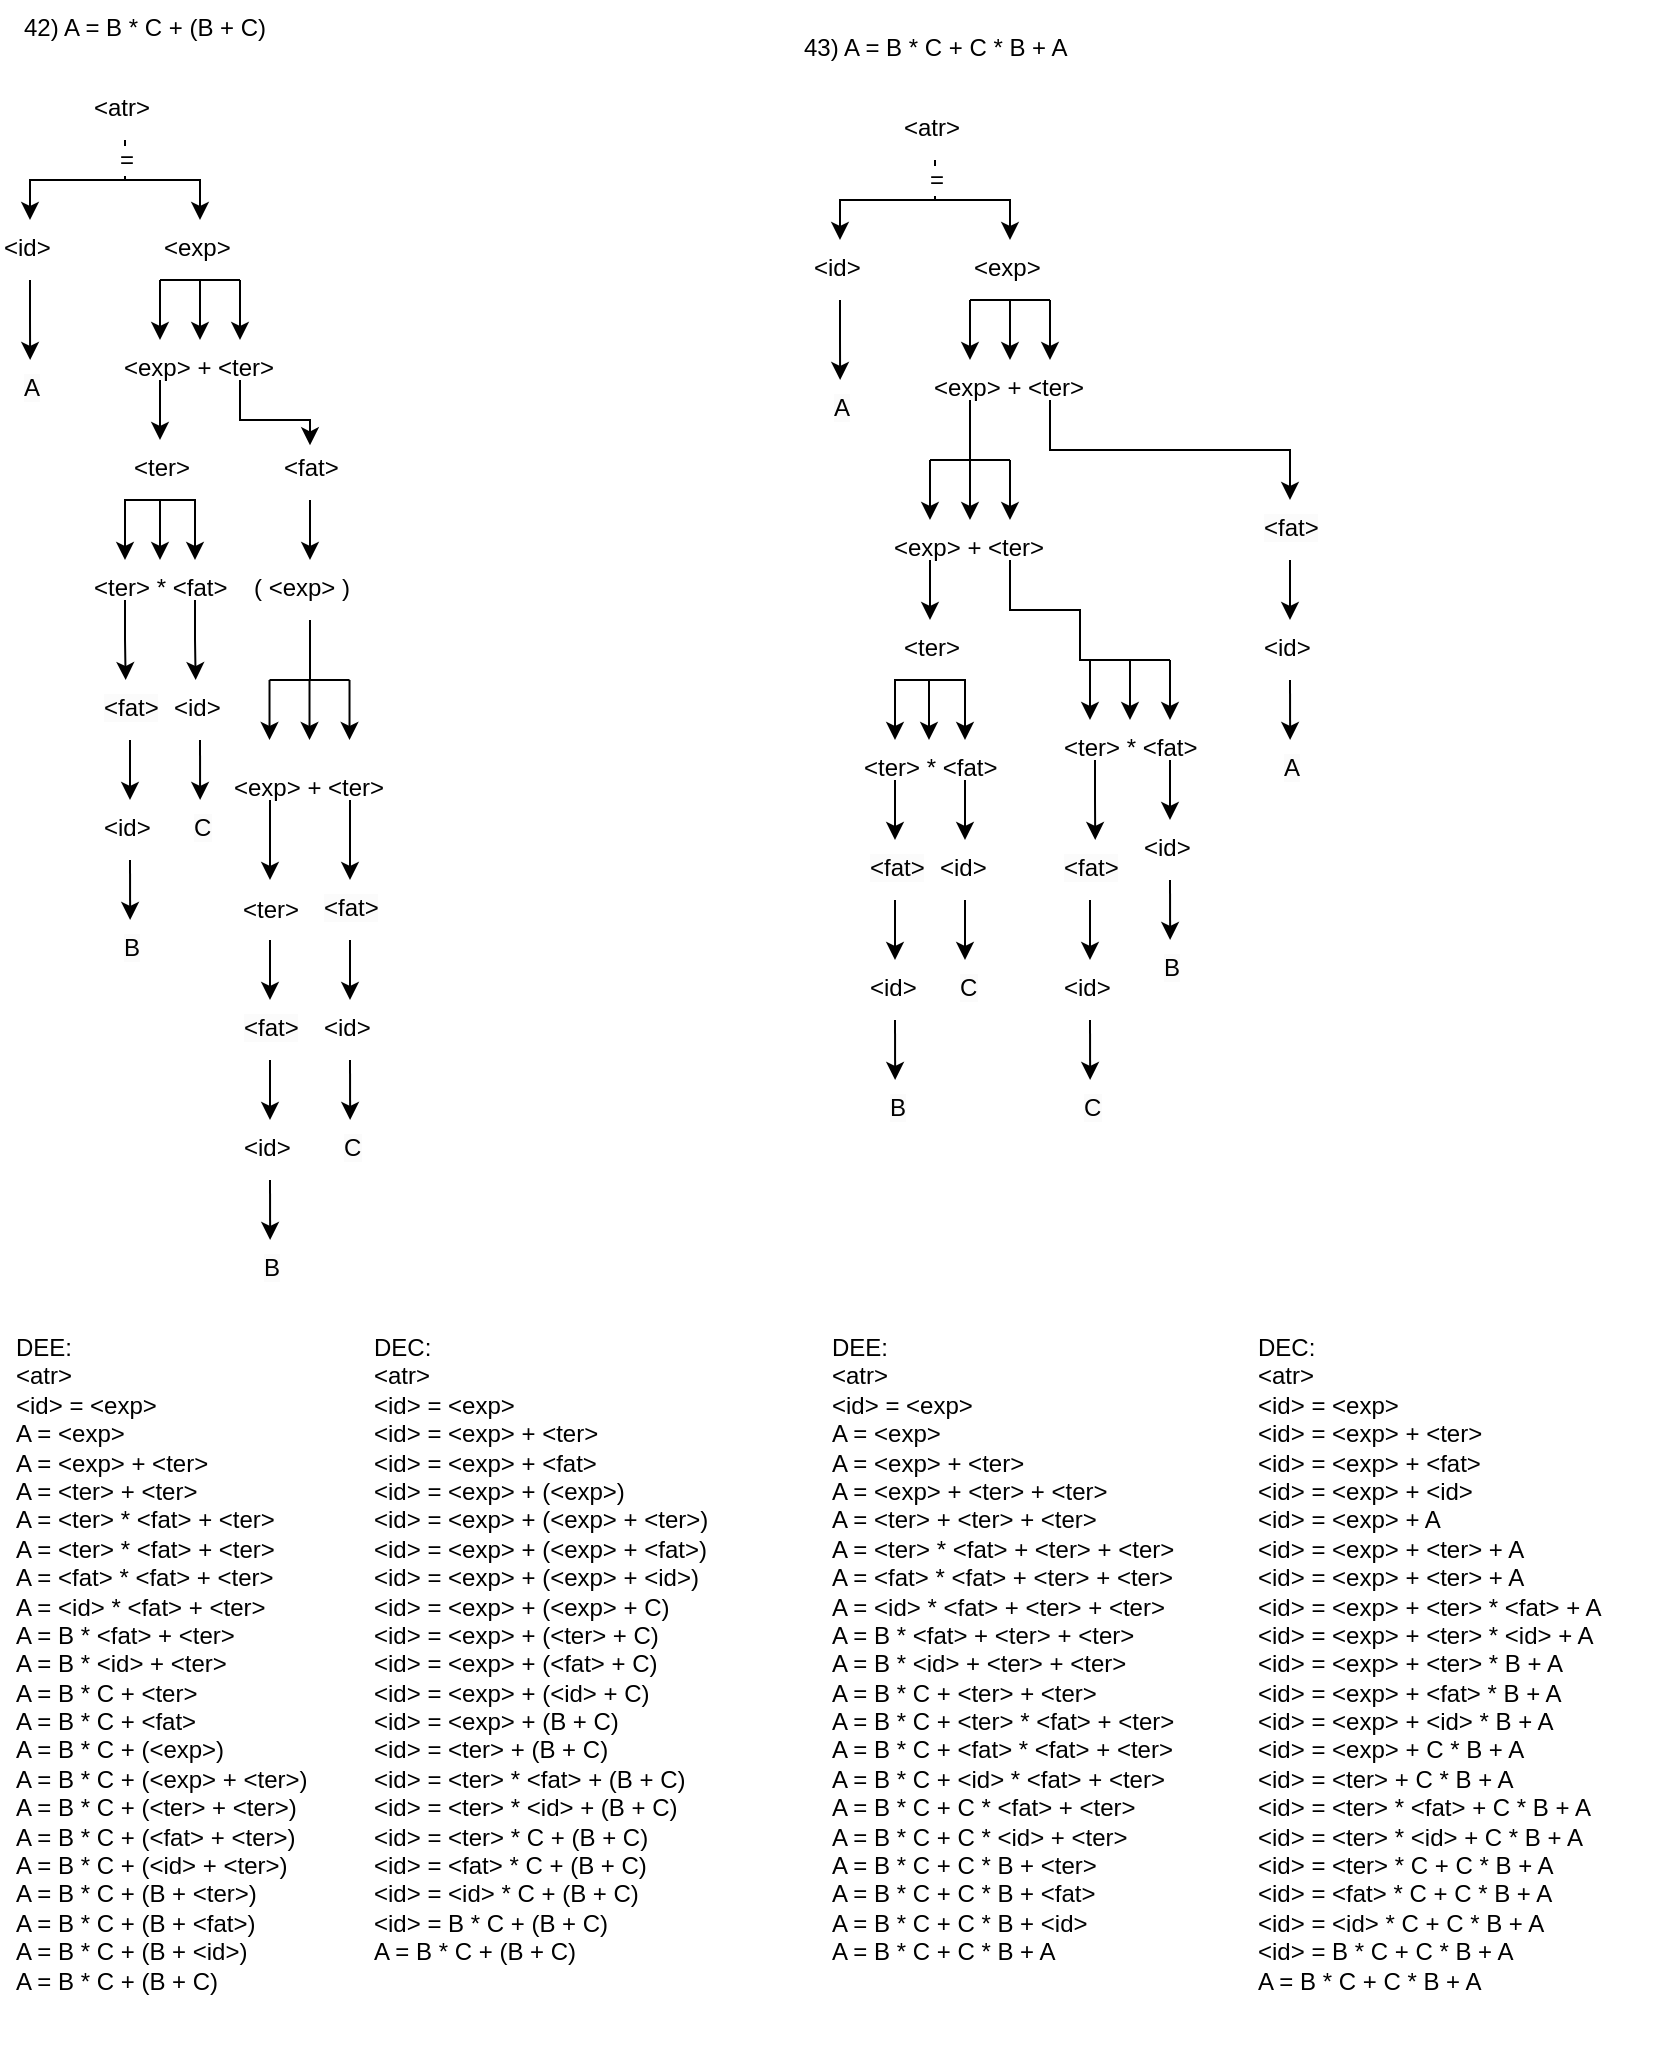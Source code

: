 <mxfile version="24.2.1" type="github">
  <diagram name="Página-1" id="7CKwikOJ7WSuvlhB8NjQ">
    <mxGraphModel dx="1195" dy="650" grid="1" gridSize="10" guides="1" tooltips="1" connect="1" arrows="1" fold="1" page="1" pageScale="1" pageWidth="827" pageHeight="1169" math="0" shadow="0">
      <root>
        <mxCell id="0" />
        <mxCell id="1" parent="0" />
        <mxCell id="ya6__EAlXVEsQqQnVI8f-1" value="42) A = B * C + (B + C)" style="text;whiteSpace=wrap;html=1;" parent="1" vertex="1">
          <mxGeometry x="10" width="130" height="40" as="geometry" />
        </mxCell>
        <mxCell id="ya6__EAlXVEsQqQnVI8f-13" style="edgeStyle=orthogonalEdgeStyle;rounded=0;orthogonalLoop=1;jettySize=auto;html=1;exitX=0.5;exitY=1;exitDx=0;exitDy=0;entryX=0.5;entryY=0;entryDx=0;entryDy=0;" parent="1" source="ya6__EAlXVEsQqQnVI8f-2" target="ya6__EAlXVEsQqQnVI8f-3" edge="1">
          <mxGeometry relative="1" as="geometry" />
        </mxCell>
        <mxCell id="ya6__EAlXVEsQqQnVI8f-14" style="edgeStyle=orthogonalEdgeStyle;rounded=0;orthogonalLoop=1;jettySize=auto;html=1;exitX=0.5;exitY=1;exitDx=0;exitDy=0;entryX=0.5;entryY=0;entryDx=0;entryDy=0;" parent="1" source="ya6__EAlXVEsQqQnVI8f-2" target="ya6__EAlXVEsQqQnVI8f-4" edge="1">
          <mxGeometry relative="1" as="geometry">
            <Array as="points">
              <mxPoint x="63" y="90" />
              <mxPoint x="100" y="90" />
            </Array>
          </mxGeometry>
        </mxCell>
        <mxCell id="ya6__EAlXVEsQqQnVI8f-42" value="&lt;font style=&quot;font-size: 12px;&quot;&gt;=&lt;/font&gt;" style="edgeLabel;html=1;align=center;verticalAlign=middle;resizable=0;points=[];" parent="ya6__EAlXVEsQqQnVI8f-14" vertex="1" connectable="0">
          <mxGeometry x="-0.716" y="1" relative="1" as="geometry">
            <mxPoint x="-1" y="-1" as="offset" />
          </mxGeometry>
        </mxCell>
        <mxCell id="ya6__EAlXVEsQqQnVI8f-2" value="&amp;lt;atr&amp;gt;" style="text;whiteSpace=wrap;html=1;" parent="1" vertex="1">
          <mxGeometry x="45" y="40" width="35" height="30" as="geometry" />
        </mxCell>
        <mxCell id="ZCPihoy_lIyPwxzsgWCn-16" style="edgeStyle=orthogonalEdgeStyle;rounded=0;orthogonalLoop=1;jettySize=auto;html=1;exitX=0.5;exitY=1;exitDx=0;exitDy=0;" parent="1" source="ya6__EAlXVEsQqQnVI8f-3" edge="1">
          <mxGeometry relative="1" as="geometry">
            <mxPoint x="15.069" y="180" as="targetPoint" />
          </mxGeometry>
        </mxCell>
        <mxCell id="ya6__EAlXVEsQqQnVI8f-3" value="&amp;lt;id&amp;gt;" style="text;whiteSpace=wrap;html=1;" parent="1" vertex="1">
          <mxGeometry y="110" width="30" height="30" as="geometry" />
        </mxCell>
        <mxCell id="ya6__EAlXVEsQqQnVI8f-17" style="edgeStyle=orthogonalEdgeStyle;rounded=0;orthogonalLoop=1;jettySize=auto;html=1;exitX=0.5;exitY=1;exitDx=0;exitDy=0;entryX=0.5;entryY=0;entryDx=0;entryDy=0;" parent="1" source="ya6__EAlXVEsQqQnVI8f-4" target="ya6__EAlXVEsQqQnVI8f-16" edge="1">
          <mxGeometry relative="1" as="geometry" />
        </mxCell>
        <mxCell id="ya6__EAlXVEsQqQnVI8f-19" style="edgeStyle=orthogonalEdgeStyle;rounded=0;orthogonalLoop=1;jettySize=auto;html=1;exitX=1;exitY=1;exitDx=0;exitDy=0;entryX=0.75;entryY=0;entryDx=0;entryDy=0;" parent="1" source="ya6__EAlXVEsQqQnVI8f-4" target="ya6__EAlXVEsQqQnVI8f-16" edge="1">
          <mxGeometry relative="1" as="geometry" />
        </mxCell>
        <mxCell id="ya6__EAlXVEsQqQnVI8f-21" style="edgeStyle=orthogonalEdgeStyle;rounded=0;orthogonalLoop=1;jettySize=auto;html=1;exitX=0;exitY=1;exitDx=0;exitDy=0;entryX=0.25;entryY=0;entryDx=0;entryDy=0;" parent="1" source="ya6__EAlXVEsQqQnVI8f-4" target="ya6__EAlXVEsQqQnVI8f-16" edge="1">
          <mxGeometry relative="1" as="geometry" />
        </mxCell>
        <mxCell id="ya6__EAlXVEsQqQnVI8f-25" style="edgeStyle=none;rounded=0;orthogonalLoop=1;jettySize=auto;html=1;exitX=0;exitY=1;exitDx=0;exitDy=0;endArrow=none;endFill=0;entryX=1;entryY=1;entryDx=0;entryDy=0;" parent="1" source="ya6__EAlXVEsQqQnVI8f-4" target="ya6__EAlXVEsQqQnVI8f-4" edge="1">
          <mxGeometry relative="1" as="geometry">
            <mxPoint x="130" y="140" as="targetPoint" />
          </mxGeometry>
        </mxCell>
        <mxCell id="ya6__EAlXVEsQqQnVI8f-4" value="&amp;lt;exp&amp;gt;" style="text;whiteSpace=wrap;html=1;" parent="1" vertex="1">
          <mxGeometry x="80" y="110" width="40" height="30" as="geometry" />
        </mxCell>
        <mxCell id="ya6__EAlXVEsQqQnVI8f-45" style="edgeStyle=orthogonalEdgeStyle;rounded=0;orthogonalLoop=1;jettySize=auto;html=1;exitX=0.25;exitY=1;exitDx=0;exitDy=0;" parent="1" source="ya6__EAlXVEsQqQnVI8f-16" edge="1">
          <mxGeometry relative="1" as="geometry">
            <mxPoint x="80" y="220" as="targetPoint" />
          </mxGeometry>
        </mxCell>
        <mxCell id="ya6__EAlXVEsQqQnVI8f-16" value="&amp;lt;exp&amp;gt; + &amp;lt;ter&amp;gt;" style="text;whiteSpace=wrap;html=1;" parent="1" vertex="1">
          <mxGeometry x="60" y="170" width="80" height="20" as="geometry" />
        </mxCell>
        <mxCell id="ya6__EAlXVEsQqQnVI8f-44" style="edgeStyle=orthogonalEdgeStyle;rounded=0;orthogonalLoop=1;jettySize=auto;html=1;exitX=0.5;exitY=1;exitDx=0;exitDy=0;" parent="1" source="ya6__EAlXVEsQqQnVI8f-4" target="ya6__EAlXVEsQqQnVI8f-4" edge="1">
          <mxGeometry relative="1" as="geometry" />
        </mxCell>
        <mxCell id="ya6__EAlXVEsQqQnVI8f-47" style="edgeStyle=orthogonalEdgeStyle;rounded=0;orthogonalLoop=1;jettySize=auto;html=1;exitX=0.5;exitY=1;exitDx=0;exitDy=0;entryX=0.5;entryY=0;entryDx=0;entryDy=0;" parent="1" source="ya6__EAlXVEsQqQnVI8f-51" target="ya6__EAlXVEsQqQnVI8f-52" edge="1">
          <mxGeometry relative="1" as="geometry" />
        </mxCell>
        <mxCell id="ya6__EAlXVEsQqQnVI8f-48" style="edgeStyle=orthogonalEdgeStyle;rounded=0;orthogonalLoop=1;jettySize=auto;html=1;exitX=1;exitY=1;exitDx=0;exitDy=0;entryX=0.75;entryY=0;entryDx=0;entryDy=0;" parent="1" source="ya6__EAlXVEsQqQnVI8f-51" target="ya6__EAlXVEsQqQnVI8f-52" edge="1">
          <mxGeometry relative="1" as="geometry" />
        </mxCell>
        <mxCell id="ya6__EAlXVEsQqQnVI8f-49" style="edgeStyle=orthogonalEdgeStyle;rounded=0;orthogonalLoop=1;jettySize=auto;html=1;exitX=0;exitY=1;exitDx=0;exitDy=0;entryX=0.25;entryY=0;entryDx=0;entryDy=0;" parent="1" source="ya6__EAlXVEsQqQnVI8f-51" target="ya6__EAlXVEsQqQnVI8f-52" edge="1">
          <mxGeometry relative="1" as="geometry" />
        </mxCell>
        <mxCell id="ya6__EAlXVEsQqQnVI8f-50" style="edgeStyle=none;rounded=0;orthogonalLoop=1;jettySize=auto;html=1;exitX=0;exitY=1;exitDx=0;exitDy=0;endArrow=none;endFill=0;entryX=1;entryY=1;entryDx=0;entryDy=0;" parent="1" source="ya6__EAlXVEsQqQnVI8f-51" target="ya6__EAlXVEsQqQnVI8f-51" edge="1">
          <mxGeometry relative="1" as="geometry">
            <mxPoint x="115" y="250" as="targetPoint" />
          </mxGeometry>
        </mxCell>
        <mxCell id="ya6__EAlXVEsQqQnVI8f-51" value="&amp;lt;ter&amp;gt;" style="text;whiteSpace=wrap;html=1;" parent="1" vertex="1">
          <mxGeometry x="65" y="220" width="30" height="30" as="geometry" />
        </mxCell>
        <mxCell id="ZCPihoy_lIyPwxzsgWCn-20" style="edgeStyle=orthogonalEdgeStyle;rounded=0;orthogonalLoop=1;jettySize=auto;html=1;exitX=0.25;exitY=1;exitDx=0;exitDy=0;" parent="1" source="ya6__EAlXVEsQqQnVI8f-52" edge="1">
          <mxGeometry relative="1" as="geometry">
            <mxPoint x="62.833" y="340" as="targetPoint" />
          </mxGeometry>
        </mxCell>
        <mxCell id="ZCPihoy_lIyPwxzsgWCn-21" style="edgeStyle=orthogonalEdgeStyle;rounded=0;orthogonalLoop=1;jettySize=auto;html=1;exitX=0.75;exitY=1;exitDx=0;exitDy=0;" parent="1" source="ya6__EAlXVEsQqQnVI8f-52" edge="1">
          <mxGeometry relative="1" as="geometry">
            <mxPoint x="97.833" y="340" as="targetPoint" />
          </mxGeometry>
        </mxCell>
        <mxCell id="ya6__EAlXVEsQqQnVI8f-52" value="&amp;lt;ter&amp;gt; * &amp;lt;fat&amp;gt;" style="text;whiteSpace=wrap;html=1;" parent="1" vertex="1">
          <mxGeometry x="45" y="280" width="70" height="20" as="geometry" />
        </mxCell>
        <mxCell id="ya6__EAlXVEsQqQnVI8f-53" style="edgeStyle=orthogonalEdgeStyle;rounded=0;orthogonalLoop=1;jettySize=auto;html=1;exitX=0.5;exitY=1;exitDx=0;exitDy=0;" parent="1" source="ya6__EAlXVEsQqQnVI8f-51" target="ya6__EAlXVEsQqQnVI8f-51" edge="1">
          <mxGeometry relative="1" as="geometry" />
        </mxCell>
        <mxCell id="ya6__EAlXVEsQqQnVI8f-70" style="edgeStyle=orthogonalEdgeStyle;rounded=0;orthogonalLoop=1;jettySize=auto;html=1;exitX=0.5;exitY=1;exitDx=0;exitDy=0;" parent="1" source="ya6__EAlXVEsQqQnVI8f-58" target="ya6__EAlXVEsQqQnVI8f-62" edge="1">
          <mxGeometry relative="1" as="geometry" />
        </mxCell>
        <mxCell id="ya6__EAlXVEsQqQnVI8f-58" value="&amp;lt;fat&amp;gt;" style="text;whiteSpace=wrap;html=1;" parent="1" vertex="1">
          <mxGeometry x="140" y="220" width="30" height="30" as="geometry" />
        </mxCell>
        <mxCell id="ya6__EAlXVEsQqQnVI8f-61" style="edgeStyle=orthogonalEdgeStyle;rounded=0;orthogonalLoop=1;jettySize=auto;html=1;exitX=0.75;exitY=1;exitDx=0;exitDy=0;entryX=0.5;entryY=0.089;entryDx=0;entryDy=0;entryPerimeter=0;" parent="1" source="ya6__EAlXVEsQqQnVI8f-16" target="ya6__EAlXVEsQqQnVI8f-58" edge="1">
          <mxGeometry relative="1" as="geometry" />
        </mxCell>
        <mxCell id="ZCPihoy_lIyPwxzsgWCn-12" style="edgeStyle=orthogonalEdgeStyle;rounded=0;orthogonalLoop=1;jettySize=auto;html=1;exitX=0.5;exitY=1;exitDx=0;exitDy=0;endArrow=none;endFill=0;" parent="1" source="ya6__EAlXVEsQqQnVI8f-62" edge="1">
          <mxGeometry relative="1" as="geometry">
            <mxPoint x="155" y="340" as="targetPoint" />
          </mxGeometry>
        </mxCell>
        <mxCell id="ya6__EAlXVEsQqQnVI8f-62" value="( &amp;lt;exp&amp;gt; )" style="text;whiteSpace=wrap;html=1;" parent="1" vertex="1">
          <mxGeometry x="125" y="280" width="60" height="30" as="geometry" />
        </mxCell>
        <mxCell id="ZCPihoy_lIyPwxzsgWCn-1" style="edgeStyle=orthogonalEdgeStyle;rounded=0;orthogonalLoop=1;jettySize=auto;html=1;exitX=0.5;exitY=1;exitDx=0;exitDy=0;entryX=0.5;entryY=0;entryDx=0;entryDy=0;" parent="1" edge="1">
          <mxGeometry relative="1" as="geometry">
            <mxPoint x="154.76" y="340" as="sourcePoint" />
            <mxPoint x="154.76" y="370" as="targetPoint" />
          </mxGeometry>
        </mxCell>
        <mxCell id="ZCPihoy_lIyPwxzsgWCn-2" style="edgeStyle=orthogonalEdgeStyle;rounded=0;orthogonalLoop=1;jettySize=auto;html=1;exitX=1;exitY=1;exitDx=0;exitDy=0;entryX=0.75;entryY=0;entryDx=0;entryDy=0;" parent="1" edge="1">
          <mxGeometry relative="1" as="geometry">
            <mxPoint x="174.76" y="340" as="sourcePoint" />
            <mxPoint x="174.76" y="370" as="targetPoint" />
          </mxGeometry>
        </mxCell>
        <mxCell id="ZCPihoy_lIyPwxzsgWCn-3" style="edgeStyle=orthogonalEdgeStyle;rounded=0;orthogonalLoop=1;jettySize=auto;html=1;exitX=0;exitY=1;exitDx=0;exitDy=0;entryX=0.25;entryY=0;entryDx=0;entryDy=0;" parent="1" edge="1">
          <mxGeometry relative="1" as="geometry">
            <mxPoint x="134.76" y="340" as="sourcePoint" />
            <mxPoint x="134.76" y="370" as="targetPoint" />
          </mxGeometry>
        </mxCell>
        <mxCell id="ZCPihoy_lIyPwxzsgWCn-4" style="edgeStyle=none;rounded=0;orthogonalLoop=1;jettySize=auto;html=1;exitX=0;exitY=1;exitDx=0;exitDy=0;endArrow=none;endFill=0;entryX=1;entryY=1;entryDx=0;entryDy=0;" parent="1" edge="1">
          <mxGeometry relative="1" as="geometry">
            <mxPoint x="174.76" y="340" as="targetPoint" />
            <mxPoint x="134.76" y="340" as="sourcePoint" />
          </mxGeometry>
        </mxCell>
        <mxCell id="ZCPihoy_lIyPwxzsgWCn-36" style="edgeStyle=orthogonalEdgeStyle;rounded=0;orthogonalLoop=1;jettySize=auto;html=1;exitX=0.25;exitY=1;exitDx=0;exitDy=0;" parent="1" source="ZCPihoy_lIyPwxzsgWCn-6" target="ZCPihoy_lIyPwxzsgWCn-35" edge="1">
          <mxGeometry relative="1" as="geometry" />
        </mxCell>
        <mxCell id="ZCPihoy_lIyPwxzsgWCn-50" style="edgeStyle=orthogonalEdgeStyle;rounded=0;orthogonalLoop=1;jettySize=auto;html=1;exitX=0.75;exitY=1;exitDx=0;exitDy=0;entryX=0.5;entryY=0;entryDx=0;entryDy=0;" parent="1" source="ZCPihoy_lIyPwxzsgWCn-6" target="ZCPihoy_lIyPwxzsgWCn-46" edge="1">
          <mxGeometry relative="1" as="geometry" />
        </mxCell>
        <mxCell id="ZCPihoy_lIyPwxzsgWCn-6" value="&amp;lt;exp&amp;gt; + &amp;lt;ter&amp;gt;" style="text;whiteSpace=wrap;html=1;" parent="1" vertex="1">
          <mxGeometry x="115" y="380" width="80" height="20" as="geometry" />
        </mxCell>
        <mxCell id="ZCPihoy_lIyPwxzsgWCn-7" style="edgeStyle=orthogonalEdgeStyle;rounded=0;orthogonalLoop=1;jettySize=auto;html=1;exitX=0.5;exitY=1;exitDx=0;exitDy=0;" parent="1" edge="1">
          <mxGeometry relative="1" as="geometry">
            <mxPoint x="154.76" y="340" as="sourcePoint" />
            <mxPoint x="154.76" y="340" as="targetPoint" />
          </mxGeometry>
        </mxCell>
        <mxCell id="ZCPihoy_lIyPwxzsgWCn-17" value="&lt;span style=&quot;color: rgb(0, 0, 0); font-family: Helvetica; font-size: 12px; font-style: normal; font-variant-ligatures: normal; font-variant-caps: normal; font-weight: 400; letter-spacing: normal; orphans: 2; text-align: left; text-indent: 0px; text-transform: none; widows: 2; word-spacing: 0px; -webkit-text-stroke-width: 0px; white-space: normal; background-color: rgb(251, 251, 251); text-decoration-thickness: initial; text-decoration-style: initial; text-decoration-color: initial; display: inline !important; float: none;&quot;&gt;A&lt;/span&gt;" style="text;whiteSpace=wrap;html=1;" parent="1" vertex="1">
          <mxGeometry x="10" y="180" width="10" height="30" as="geometry" />
        </mxCell>
        <mxCell id="ZCPihoy_lIyPwxzsgWCn-26" style="edgeStyle=orthogonalEdgeStyle;rounded=0;orthogonalLoop=1;jettySize=auto;html=1;exitX=0.5;exitY=1;exitDx=0;exitDy=0;entryX=0.5;entryY=0;entryDx=0;entryDy=0;" parent="1" source="ZCPihoy_lIyPwxzsgWCn-22" target="ZCPihoy_lIyPwxzsgWCn-24" edge="1">
          <mxGeometry relative="1" as="geometry" />
        </mxCell>
        <mxCell id="ZCPihoy_lIyPwxzsgWCn-22" value="&lt;span style=&quot;color: rgb(0, 0, 0); font-family: Helvetica; font-size: 12px; font-style: normal; font-variant-ligatures: normal; font-variant-caps: normal; font-weight: 400; letter-spacing: normal; orphans: 2; text-align: left; text-indent: 0px; text-transform: none; widows: 2; word-spacing: 0px; -webkit-text-stroke-width: 0px; white-space: normal; background-color: rgb(251, 251, 251); text-decoration-thickness: initial; text-decoration-style: initial; text-decoration-color: initial; display: inline !important; float: none;&quot;&gt;&amp;lt;fat&amp;gt;&lt;/span&gt;" style="text;whiteSpace=wrap;html=1;" parent="1" vertex="1">
          <mxGeometry x="50" y="340" width="30" height="30" as="geometry" />
        </mxCell>
        <mxCell id="ZCPihoy_lIyPwxzsgWCn-23" style="edgeStyle=orthogonalEdgeStyle;rounded=0;orthogonalLoop=1;jettySize=auto;html=1;exitX=0.5;exitY=1;exitDx=0;exitDy=0;" parent="1" source="ZCPihoy_lIyPwxzsgWCn-24" edge="1">
          <mxGeometry relative="1" as="geometry">
            <mxPoint x="65.069" y="460" as="targetPoint" />
          </mxGeometry>
        </mxCell>
        <mxCell id="ZCPihoy_lIyPwxzsgWCn-24" value="&amp;lt;id&amp;gt;" style="text;whiteSpace=wrap;html=1;" parent="1" vertex="1">
          <mxGeometry x="50" y="400" width="30" height="30" as="geometry" />
        </mxCell>
        <mxCell id="ZCPihoy_lIyPwxzsgWCn-25" value="&lt;span style=&quot;color: rgb(0, 0, 0); font-family: Helvetica; font-size: 12px; font-style: normal; font-variant-ligatures: normal; font-variant-caps: normal; font-weight: 400; letter-spacing: normal; orphans: 2; text-align: left; text-indent: 0px; text-transform: none; widows: 2; word-spacing: 0px; -webkit-text-stroke-width: 0px; white-space: normal; background-color: rgb(251, 251, 251); text-decoration-thickness: initial; text-decoration-style: initial; text-decoration-color: initial; display: inline !important; float: none;&quot;&gt;B&lt;/span&gt;" style="text;whiteSpace=wrap;html=1;" parent="1" vertex="1">
          <mxGeometry x="60" y="460" width="10" height="30" as="geometry" />
        </mxCell>
        <mxCell id="ZCPihoy_lIyPwxzsgWCn-27" style="edgeStyle=orthogonalEdgeStyle;rounded=0;orthogonalLoop=1;jettySize=auto;html=1;exitX=0.5;exitY=1;exitDx=0;exitDy=0;" parent="1" source="ZCPihoy_lIyPwxzsgWCn-28" edge="1">
          <mxGeometry relative="1" as="geometry">
            <mxPoint x="100.069" y="400" as="targetPoint" />
          </mxGeometry>
        </mxCell>
        <mxCell id="ZCPihoy_lIyPwxzsgWCn-28" value="&amp;lt;id&amp;gt;" style="text;whiteSpace=wrap;html=1;" parent="1" vertex="1">
          <mxGeometry x="85" y="340" width="30" height="30" as="geometry" />
        </mxCell>
        <mxCell id="ZCPihoy_lIyPwxzsgWCn-29" value="&lt;span style=&quot;color: rgb(0, 0, 0); font-family: Helvetica; font-size: 12px; font-style: normal; font-variant-ligatures: normal; font-variant-caps: normal; font-weight: 400; letter-spacing: normal; orphans: 2; text-align: left; text-indent: 0px; text-transform: none; widows: 2; word-spacing: 0px; -webkit-text-stroke-width: 0px; white-space: normal; background-color: rgb(251, 251, 251); text-decoration-thickness: initial; text-decoration-style: initial; text-decoration-color: initial; display: inline !important; float: none;&quot;&gt;C&lt;/span&gt;" style="text;whiteSpace=wrap;html=1;" parent="1" vertex="1">
          <mxGeometry x="95" y="400" width="10" height="30" as="geometry" />
        </mxCell>
        <mxCell id="ZCPihoy_lIyPwxzsgWCn-30" style="edgeStyle=orthogonalEdgeStyle;rounded=0;orthogonalLoop=1;jettySize=auto;html=1;exitX=0.5;exitY=1;exitDx=0;exitDy=0;entryX=0.5;entryY=0;entryDx=0;entryDy=0;" parent="1" source="ZCPihoy_lIyPwxzsgWCn-31" target="ZCPihoy_lIyPwxzsgWCn-33" edge="1">
          <mxGeometry relative="1" as="geometry" />
        </mxCell>
        <mxCell id="ZCPihoy_lIyPwxzsgWCn-31" value="&lt;span style=&quot;color: rgb(0, 0, 0); font-family: Helvetica; font-size: 12px; font-style: normal; font-variant-ligatures: normal; font-variant-caps: normal; font-weight: 400; letter-spacing: normal; orphans: 2; text-align: left; text-indent: 0px; text-transform: none; widows: 2; word-spacing: 0px; -webkit-text-stroke-width: 0px; white-space: normal; background-color: rgb(251, 251, 251); text-decoration-thickness: initial; text-decoration-style: initial; text-decoration-color: initial; display: inline !important; float: none;&quot;&gt;&amp;lt;fat&amp;gt;&lt;/span&gt;" style="text;whiteSpace=wrap;html=1;" parent="1" vertex="1">
          <mxGeometry x="120" y="500" width="30" height="30" as="geometry" />
        </mxCell>
        <mxCell id="ZCPihoy_lIyPwxzsgWCn-32" style="edgeStyle=orthogonalEdgeStyle;rounded=0;orthogonalLoop=1;jettySize=auto;html=1;exitX=0.5;exitY=1;exitDx=0;exitDy=0;" parent="1" source="ZCPihoy_lIyPwxzsgWCn-33" edge="1">
          <mxGeometry relative="1" as="geometry">
            <mxPoint x="135.069" y="620" as="targetPoint" />
          </mxGeometry>
        </mxCell>
        <mxCell id="ZCPihoy_lIyPwxzsgWCn-33" value="&amp;lt;id&amp;gt;" style="text;whiteSpace=wrap;html=1;" parent="1" vertex="1">
          <mxGeometry x="120" y="560" width="30" height="30" as="geometry" />
        </mxCell>
        <mxCell id="ZCPihoy_lIyPwxzsgWCn-34" value="&lt;span style=&quot;color: rgb(0, 0, 0); font-family: Helvetica; font-size: 12px; font-style: normal; font-variant-ligatures: normal; font-variant-caps: normal; font-weight: 400; letter-spacing: normal; orphans: 2; text-align: left; text-indent: 0px; text-transform: none; widows: 2; word-spacing: 0px; -webkit-text-stroke-width: 0px; white-space: normal; background-color: rgb(251, 251, 251); text-decoration-thickness: initial; text-decoration-style: initial; text-decoration-color: initial; display: inline !important; float: none;&quot;&gt;B&lt;/span&gt;" style="text;whiteSpace=wrap;html=1;" parent="1" vertex="1">
          <mxGeometry x="130" y="620" width="10" height="30" as="geometry" />
        </mxCell>
        <mxCell id="ZCPihoy_lIyPwxzsgWCn-39" style="edgeStyle=orthogonalEdgeStyle;rounded=0;orthogonalLoop=1;jettySize=auto;html=1;" parent="1" source="ZCPihoy_lIyPwxzsgWCn-35" target="ZCPihoy_lIyPwxzsgWCn-31" edge="1">
          <mxGeometry relative="1" as="geometry" />
        </mxCell>
        <mxCell id="ZCPihoy_lIyPwxzsgWCn-35" value="&amp;lt;ter&amp;gt;" style="text;html=1;align=center;verticalAlign=middle;resizable=0;points=[];autosize=1;strokeColor=none;fillColor=none;" parent="1" vertex="1">
          <mxGeometry x="110" y="440" width="50" height="30" as="geometry" />
        </mxCell>
        <mxCell id="ZCPihoy_lIyPwxzsgWCn-45" style="edgeStyle=orthogonalEdgeStyle;rounded=0;orthogonalLoop=1;jettySize=auto;html=1;exitX=0.5;exitY=1;exitDx=0;exitDy=0;entryX=0.5;entryY=0;entryDx=0;entryDy=0;" parent="1" source="ZCPihoy_lIyPwxzsgWCn-46" target="ZCPihoy_lIyPwxzsgWCn-48" edge="1">
          <mxGeometry relative="1" as="geometry" />
        </mxCell>
        <mxCell id="ZCPihoy_lIyPwxzsgWCn-46" value="&lt;span style=&quot;color: rgb(0, 0, 0); font-family: Helvetica; font-size: 12px; font-style: normal; font-variant-ligatures: normal; font-variant-caps: normal; font-weight: 400; letter-spacing: normal; orphans: 2; text-align: left; text-indent: 0px; text-transform: none; widows: 2; word-spacing: 0px; -webkit-text-stroke-width: 0px; white-space: normal; background-color: rgb(251, 251, 251); text-decoration-thickness: initial; text-decoration-style: initial; text-decoration-color: initial; display: inline !important; float: none;&quot;&gt;&amp;lt;fat&amp;gt;&lt;/span&gt;" style="text;whiteSpace=wrap;html=1;" parent="1" vertex="1">
          <mxGeometry x="160" y="440" width="30" height="30" as="geometry" />
        </mxCell>
        <mxCell id="ZCPihoy_lIyPwxzsgWCn-47" style="edgeStyle=orthogonalEdgeStyle;rounded=0;orthogonalLoop=1;jettySize=auto;html=1;exitX=0.5;exitY=1;exitDx=0;exitDy=0;" parent="1" source="ZCPihoy_lIyPwxzsgWCn-48" edge="1">
          <mxGeometry relative="1" as="geometry">
            <mxPoint x="175.069" y="560" as="targetPoint" />
          </mxGeometry>
        </mxCell>
        <mxCell id="ZCPihoy_lIyPwxzsgWCn-48" value="&amp;lt;id&amp;gt;" style="text;whiteSpace=wrap;html=1;" parent="1" vertex="1">
          <mxGeometry x="160" y="500" width="30" height="30" as="geometry" />
        </mxCell>
        <mxCell id="ZCPihoy_lIyPwxzsgWCn-49" value="&lt;span style=&quot;color: rgb(0, 0, 0); font-family: Helvetica; font-size: 12px; font-style: normal; font-variant-ligatures: normal; font-variant-caps: normal; font-weight: 400; letter-spacing: normal; orphans: 2; text-align: left; text-indent: 0px; text-transform: none; widows: 2; word-spacing: 0px; -webkit-text-stroke-width: 0px; white-space: normal; background-color: rgb(251, 251, 251); text-decoration-thickness: initial; text-decoration-style: initial; text-decoration-color: initial; display: inline !important; float: none;&quot;&gt;C&lt;/span&gt;" style="text;whiteSpace=wrap;html=1;" parent="1" vertex="1">
          <mxGeometry x="170" y="560" width="10" height="30" as="geometry" />
        </mxCell>
        <mxCell id="ZCPihoy_lIyPwxzsgWCn-53" value="DEE:&lt;span style=&quot;background-color: initial; white-space: pre;&quot;&gt;&#x9;&lt;/span&gt;&lt;span style=&quot;background-color: initial; white-space: pre;&quot;&gt;&#x9;&lt;/span&gt;&lt;span style=&quot;background-color: initial; white-space: pre;&quot;&gt;&#x9;&lt;/span&gt;&lt;span style=&quot;background-color: initial; white-space: pre;&quot;&gt;&#x9;&lt;/span&gt;&lt;div&gt;&amp;lt;atr&amp;gt;&lt;br&gt;&amp;lt;id&amp;gt; = &amp;lt;exp&amp;gt;&lt;div&gt;A = &amp;lt;exp&amp;gt;&lt;/div&gt;&lt;div&gt;A = &amp;lt;exp&amp;gt; + &amp;lt;ter&amp;gt;&lt;/div&gt;&lt;div&gt;A = &amp;lt;ter&amp;gt; + &amp;lt;ter&amp;gt;&lt;/div&gt;&lt;div&gt;A = &amp;lt;ter&amp;gt; * &amp;lt;fat&amp;gt; + &amp;lt;ter&amp;gt;&lt;/div&gt;&lt;div&gt;A = &amp;lt;ter&amp;gt; * &amp;lt;fat&amp;gt; + &amp;lt;ter&amp;gt;&lt;/div&gt;&lt;div&gt;A = &amp;lt;fat&amp;gt; * &amp;lt;fat&amp;gt; + &amp;lt;ter&amp;gt;&lt;/div&gt;&lt;div&gt;A = &amp;lt;id&amp;gt; * &amp;lt;fat&amp;gt; + &amp;lt;ter&amp;gt;&lt;/div&gt;&lt;div&gt;A = B * &amp;lt;fat&amp;gt; + &amp;lt;ter&amp;gt;&lt;/div&gt;&lt;div&gt;A = B * &amp;lt;id&amp;gt; + &amp;lt;ter&amp;gt;&lt;/div&gt;&lt;div&gt;A = B * C + &amp;lt;ter&amp;gt;&lt;/div&gt;&lt;div&gt;A = B * C + &amp;lt;fat&amp;gt;&lt;/div&gt;&lt;div&gt;A = B * C + (&amp;lt;exp&amp;gt;)&lt;/div&gt;&lt;div&gt;A = B * C + (&amp;lt;exp&amp;gt; + &amp;lt;ter&amp;gt;)&lt;/div&gt;&lt;div&gt;A = B * C + (&amp;lt;ter&amp;gt; + &amp;lt;ter&amp;gt;)&lt;/div&gt;&lt;div&gt;A = B * C + (&amp;lt;fat&amp;gt; + &amp;lt;ter&amp;gt;)&lt;/div&gt;&lt;div&gt;A = B * C + (&amp;lt;id&amp;gt; + &amp;lt;ter&amp;gt;)&lt;/div&gt;&lt;div&gt;A = B * C + (B + &amp;lt;ter&amp;gt;)&lt;/div&gt;&lt;div&gt;A = B * C + (B + &amp;lt;fat&amp;gt;)&lt;/div&gt;&lt;div&gt;A = B * C + (B + &amp;lt;id&amp;gt;)&lt;/div&gt;&lt;div&gt;A = B * C + (B + C)&lt;br&gt;&lt;br&gt;&lt;/div&gt;&lt;/div&gt;" style="text;html=1;whiteSpace=wrap;overflow=hidden;rounded=0;" parent="1" vertex="1">
          <mxGeometry x="6" y="660" width="164" height="360" as="geometry" />
        </mxCell>
        <mxCell id="ZCPihoy_lIyPwxzsgWCn-54" value="DEC:&lt;span style=&quot;background-color: initial; white-space: pre;&quot;&gt;&#x9;&lt;/span&gt;&lt;span style=&quot;background-color: initial; white-space: pre;&quot;&gt;&#x9;&lt;/span&gt;&lt;span style=&quot;background-color: initial; white-space: pre;&quot;&gt;&#x9;&lt;/span&gt;&lt;span style=&quot;background-color: initial; white-space: pre;&quot;&gt;&#x9;&lt;/span&gt;&lt;div&gt;&amp;lt;atr&amp;gt;&lt;br&gt;&amp;lt;id&amp;gt; = &amp;lt;exp&amp;gt;&lt;div&gt;&amp;lt;id&amp;gt; =&amp;nbsp;&lt;span style=&quot;background-color: initial;&quot;&gt;&amp;lt;exp&amp;gt; + &amp;lt;ter&amp;gt;&lt;br&gt;&lt;/span&gt;&amp;lt;id&amp;gt; =&amp;nbsp;&lt;span style=&quot;background-color: initial;&quot;&gt;&amp;lt;exp&amp;gt; + &amp;lt;fat&amp;gt;&lt;/span&gt;&lt;span style=&quot;background-color: initial;&quot;&gt;&lt;br&gt;&lt;/span&gt;&lt;/div&gt;&lt;/div&gt;&lt;div&gt;&amp;lt;id&amp;gt; =&amp;nbsp;&lt;span style=&quot;background-color: initial;&quot;&gt;&amp;lt;exp&amp;gt; + (&amp;lt;exp&amp;gt;)&lt;/span&gt;&lt;span style=&quot;background-color: initial;&quot;&gt;&lt;br&gt;&lt;/span&gt;&lt;/div&gt;&lt;div&gt;&amp;lt;id&amp;gt; =&amp;nbsp;&lt;span style=&quot;background-color: initial;&quot;&gt;&amp;lt;exp&amp;gt; + (&amp;lt;exp&amp;gt; + &amp;lt;ter&amp;gt;)&lt;/span&gt;&lt;span style=&quot;background-color: initial;&quot;&gt;&lt;br&gt;&lt;/span&gt;&lt;/div&gt;&lt;div&gt;&amp;lt;id&amp;gt; =&amp;nbsp;&lt;span style=&quot;background-color: initial;&quot;&gt;&amp;lt;exp&amp;gt; + (&amp;lt;exp&amp;gt; + &amp;lt;fat&amp;gt;)&lt;/span&gt;&lt;span style=&quot;background-color: initial;&quot;&gt;&lt;br&gt;&lt;/span&gt;&lt;/div&gt;&lt;div&gt;&amp;lt;id&amp;gt; =&amp;nbsp;&lt;span style=&quot;background-color: initial;&quot;&gt;&amp;lt;exp&amp;gt; + (&amp;lt;exp&amp;gt; + &amp;lt;id&amp;gt;)&lt;/span&gt;&lt;span style=&quot;background-color: initial;&quot;&gt;&lt;br&gt;&lt;/span&gt;&lt;/div&gt;&lt;div&gt;&amp;lt;id&amp;gt; =&amp;nbsp;&lt;span style=&quot;background-color: initial;&quot;&gt;&amp;lt;exp&amp;gt; + (&amp;lt;exp&amp;gt; + C)&lt;/span&gt;&lt;span style=&quot;background-color: initial;&quot;&gt;&lt;br&gt;&lt;/span&gt;&lt;/div&gt;&lt;div&gt;&amp;lt;id&amp;gt; =&amp;nbsp;&lt;span style=&quot;background-color: initial;&quot;&gt;&amp;lt;exp&amp;gt; + (&amp;lt;ter&amp;gt; + C)&lt;/span&gt;&lt;span style=&quot;background-color: initial;&quot;&gt;&lt;br&gt;&lt;/span&gt;&lt;/div&gt;&lt;div&gt;&amp;lt;id&amp;gt; =&amp;nbsp;&lt;span style=&quot;background-color: initial;&quot;&gt;&amp;lt;exp&amp;gt; + (&amp;lt;fat&amp;gt; + C)&lt;/span&gt;&lt;span style=&quot;background-color: initial;&quot;&gt;&lt;br&gt;&lt;/span&gt;&lt;/div&gt;&lt;div&gt;&amp;lt;id&amp;gt; =&amp;nbsp;&lt;span style=&quot;background-color: initial;&quot;&gt;&amp;lt;exp&amp;gt; + (&amp;lt;id&amp;gt; + C)&lt;/span&gt;&lt;span style=&quot;background-color: initial;&quot;&gt;&lt;br&gt;&lt;/span&gt;&lt;/div&gt;&lt;div&gt;&amp;lt;id&amp;gt; =&amp;nbsp;&lt;span style=&quot;background-color: initial;&quot;&gt;&amp;lt;exp&amp;gt; + (B + C)&lt;/span&gt;&lt;span style=&quot;background-color: initial;&quot;&gt;&lt;br&gt;&lt;/span&gt;&lt;/div&gt;&lt;div&gt;&amp;lt;id&amp;gt; =&amp;nbsp;&lt;span style=&quot;background-color: initial;&quot;&gt;&amp;lt;ter&amp;gt; + (B + C)&lt;/span&gt;&lt;span style=&quot;background-color: initial;&quot;&gt;&lt;br&gt;&lt;/span&gt;&lt;/div&gt;&lt;div&gt;&amp;lt;id&amp;gt; =&amp;nbsp;&lt;span style=&quot;background-color: initial;&quot;&gt;&amp;lt;ter&amp;gt; * &amp;lt;fat&amp;gt; + (B + C)&lt;/span&gt;&lt;span style=&quot;background-color: initial;&quot;&gt;&lt;br&gt;&lt;/span&gt;&lt;/div&gt;&lt;div&gt;&amp;lt;id&amp;gt; =&amp;nbsp;&lt;span style=&quot;background-color: initial;&quot;&gt;&amp;lt;ter&amp;gt; * &amp;lt;id&amp;gt; + (B + C)&lt;/span&gt;&lt;span style=&quot;background-color: initial;&quot;&gt;&lt;br&gt;&lt;/span&gt;&lt;/div&gt;&lt;div&gt;&amp;lt;id&amp;gt; =&amp;nbsp;&lt;span style=&quot;background-color: initial;&quot;&gt;&amp;lt;ter&amp;gt; * C + (B + C)&lt;/span&gt;&lt;span style=&quot;background-color: initial;&quot;&gt;&lt;br&gt;&lt;/span&gt;&lt;/div&gt;&lt;div&gt;&amp;lt;id&amp;gt; =&amp;nbsp;&lt;span style=&quot;background-color: initial;&quot;&gt;&amp;lt;fat&amp;gt; * C + (B + C)&lt;/span&gt;&lt;span style=&quot;background-color: initial;&quot;&gt;&lt;br&gt;&lt;/span&gt;&lt;/div&gt;&lt;div&gt;&amp;lt;id&amp;gt; =&amp;nbsp;&lt;span style=&quot;background-color: initial;&quot;&gt;&amp;lt;id&amp;gt; * C + (B + C)&lt;/span&gt;&lt;span style=&quot;background-color: initial;&quot;&gt;&lt;br&gt;&lt;/span&gt;&lt;/div&gt;&lt;div&gt;&amp;lt;id&amp;gt; =&amp;nbsp;&lt;span style=&quot;background-color: initial;&quot;&gt;B * C + (B + C)&lt;/span&gt;&lt;span style=&quot;background-color: initial;&quot;&gt;&lt;br&gt;&lt;/span&gt;&lt;/div&gt;&lt;div&gt;A =&amp;nbsp;&lt;span style=&quot;background-color: initial;&quot;&gt;B * C + (B + C)&lt;/span&gt;&lt;/div&gt;" style="text;html=1;whiteSpace=wrap;overflow=hidden;rounded=0;" parent="1" vertex="1">
          <mxGeometry x="185" y="660" width="200" height="360" as="geometry" />
        </mxCell>
        <mxCell id="ZCPihoy_lIyPwxzsgWCn-56" value="43)  A = B * C + C * B + A" style="text;whiteSpace=wrap;html=1;" parent="1" vertex="1">
          <mxGeometry x="400" y="10" width="150" height="40" as="geometry" />
        </mxCell>
        <mxCell id="ZCPihoy_lIyPwxzsgWCn-70" style="edgeStyle=orthogonalEdgeStyle;rounded=0;orthogonalLoop=1;jettySize=auto;html=1;exitX=0.5;exitY=1;exitDx=0;exitDy=0;entryX=0.5;entryY=0;entryDx=0;entryDy=0;" parent="1" source="ZCPihoy_lIyPwxzsgWCn-73" target="ZCPihoy_lIyPwxzsgWCn-75" edge="1">
          <mxGeometry relative="1" as="geometry" />
        </mxCell>
        <mxCell id="ZCPihoy_lIyPwxzsgWCn-71" style="edgeStyle=orthogonalEdgeStyle;rounded=0;orthogonalLoop=1;jettySize=auto;html=1;exitX=0.5;exitY=1;exitDx=0;exitDy=0;entryX=0.5;entryY=0;entryDx=0;entryDy=0;" parent="1" source="ZCPihoy_lIyPwxzsgWCn-73" target="ZCPihoy_lIyPwxzsgWCn-80" edge="1">
          <mxGeometry relative="1" as="geometry">
            <Array as="points">
              <mxPoint x="468" y="100" />
              <mxPoint x="505" y="100" />
            </Array>
          </mxGeometry>
        </mxCell>
        <mxCell id="ZCPihoy_lIyPwxzsgWCn-72" value="&lt;font style=&quot;font-size: 12px;&quot;&gt;=&lt;/font&gt;" style="edgeLabel;html=1;align=center;verticalAlign=middle;resizable=0;points=[];" parent="ZCPihoy_lIyPwxzsgWCn-71" vertex="1" connectable="0">
          <mxGeometry x="-0.716" y="1" relative="1" as="geometry">
            <mxPoint x="-1" y="-1" as="offset" />
          </mxGeometry>
        </mxCell>
        <mxCell id="ZCPihoy_lIyPwxzsgWCn-73" value="&amp;lt;atr&amp;gt;" style="text;whiteSpace=wrap;html=1;" parent="1" vertex="1">
          <mxGeometry x="450" y="50" width="35" height="30" as="geometry" />
        </mxCell>
        <mxCell id="ZCPihoy_lIyPwxzsgWCn-74" style="edgeStyle=orthogonalEdgeStyle;rounded=0;orthogonalLoop=1;jettySize=auto;html=1;exitX=0.5;exitY=1;exitDx=0;exitDy=0;" parent="1" source="ZCPihoy_lIyPwxzsgWCn-75" edge="1">
          <mxGeometry relative="1" as="geometry">
            <mxPoint x="420.069" y="190" as="targetPoint" />
          </mxGeometry>
        </mxCell>
        <mxCell id="ZCPihoy_lIyPwxzsgWCn-75" value="&amp;lt;id&amp;gt;" style="text;whiteSpace=wrap;html=1;" parent="1" vertex="1">
          <mxGeometry x="405" y="120" width="30" height="30" as="geometry" />
        </mxCell>
        <mxCell id="ZCPihoy_lIyPwxzsgWCn-76" style="edgeStyle=orthogonalEdgeStyle;rounded=0;orthogonalLoop=1;jettySize=auto;html=1;exitX=0.5;exitY=1;exitDx=0;exitDy=0;entryX=0.5;entryY=0;entryDx=0;entryDy=0;" parent="1" source="ZCPihoy_lIyPwxzsgWCn-80" target="ZCPihoy_lIyPwxzsgWCn-81" edge="1">
          <mxGeometry relative="1" as="geometry" />
        </mxCell>
        <mxCell id="ZCPihoy_lIyPwxzsgWCn-77" style="edgeStyle=orthogonalEdgeStyle;rounded=0;orthogonalLoop=1;jettySize=auto;html=1;exitX=1;exitY=1;exitDx=0;exitDy=0;entryX=0.75;entryY=0;entryDx=0;entryDy=0;" parent="1" source="ZCPihoy_lIyPwxzsgWCn-80" target="ZCPihoy_lIyPwxzsgWCn-81" edge="1">
          <mxGeometry relative="1" as="geometry" />
        </mxCell>
        <mxCell id="ZCPihoy_lIyPwxzsgWCn-78" style="edgeStyle=orthogonalEdgeStyle;rounded=0;orthogonalLoop=1;jettySize=auto;html=1;exitX=0;exitY=1;exitDx=0;exitDy=0;entryX=0.25;entryY=0;entryDx=0;entryDy=0;" parent="1" source="ZCPihoy_lIyPwxzsgWCn-80" target="ZCPihoy_lIyPwxzsgWCn-81" edge="1">
          <mxGeometry relative="1" as="geometry" />
        </mxCell>
        <mxCell id="ZCPihoy_lIyPwxzsgWCn-79" style="edgeStyle=none;rounded=0;orthogonalLoop=1;jettySize=auto;html=1;exitX=0;exitY=1;exitDx=0;exitDy=0;endArrow=none;endFill=0;entryX=1;entryY=1;entryDx=0;entryDy=0;" parent="1" source="ZCPihoy_lIyPwxzsgWCn-80" target="ZCPihoy_lIyPwxzsgWCn-80" edge="1">
          <mxGeometry relative="1" as="geometry">
            <mxPoint x="535" y="150" as="targetPoint" />
          </mxGeometry>
        </mxCell>
        <mxCell id="ZCPihoy_lIyPwxzsgWCn-80" value="&amp;lt;exp&amp;gt;" style="text;whiteSpace=wrap;html=1;" parent="1" vertex="1">
          <mxGeometry x="485" y="120" width="40" height="30" as="geometry" />
        </mxCell>
        <mxCell id="ZCPihoy_lIyPwxzsgWCn-90" style="edgeStyle=orthogonalEdgeStyle;rounded=0;orthogonalLoop=1;jettySize=auto;html=1;exitX=0.25;exitY=1;exitDx=0;exitDy=0;endArrow=none;endFill=0;" parent="1" source="ZCPihoy_lIyPwxzsgWCn-81" edge="1">
          <mxGeometry relative="1" as="geometry">
            <mxPoint x="485" y="230" as="targetPoint" />
          </mxGeometry>
        </mxCell>
        <mxCell id="ZCPihoy_lIyPwxzsgWCn-213" style="edgeStyle=orthogonalEdgeStyle;rounded=0;orthogonalLoop=1;jettySize=auto;html=1;exitX=0.75;exitY=1;exitDx=0;exitDy=0;entryX=0.5;entryY=0;entryDx=0;entryDy=0;" parent="1" source="ZCPihoy_lIyPwxzsgWCn-81" target="ZCPihoy_lIyPwxzsgWCn-215" edge="1">
          <mxGeometry relative="1" as="geometry">
            <mxPoint x="640" y="250" as="targetPoint" />
          </mxGeometry>
        </mxCell>
        <mxCell id="ZCPihoy_lIyPwxzsgWCn-81" value="&amp;lt;exp&amp;gt; + &amp;lt;ter&amp;gt;" style="text;whiteSpace=wrap;html=1;" parent="1" vertex="1">
          <mxGeometry x="465" y="180" width="80" height="20" as="geometry" />
        </mxCell>
        <mxCell id="ZCPihoy_lIyPwxzsgWCn-82" style="edgeStyle=orthogonalEdgeStyle;rounded=0;orthogonalLoop=1;jettySize=auto;html=1;exitX=0.5;exitY=1;exitDx=0;exitDy=0;" parent="1" source="ZCPihoy_lIyPwxzsgWCn-80" target="ZCPihoy_lIyPwxzsgWCn-80" edge="1">
          <mxGeometry relative="1" as="geometry" />
        </mxCell>
        <mxCell id="ZCPihoy_lIyPwxzsgWCn-83" value="&lt;span style=&quot;color: rgb(0, 0, 0); font-family: Helvetica; font-size: 12px; font-style: normal; font-variant-ligatures: normal; font-variant-caps: normal; font-weight: 400; letter-spacing: normal; orphans: 2; text-align: left; text-indent: 0px; text-transform: none; widows: 2; word-spacing: 0px; -webkit-text-stroke-width: 0px; white-space: normal; background-color: rgb(251, 251, 251); text-decoration-thickness: initial; text-decoration-style: initial; text-decoration-color: initial; display: inline !important; float: none;&quot;&gt;A&lt;/span&gt;" style="text;whiteSpace=wrap;html=1;" parent="1" vertex="1">
          <mxGeometry x="415" y="190" width="10" height="30" as="geometry" />
        </mxCell>
        <mxCell id="ZCPihoy_lIyPwxzsgWCn-85" style="edgeStyle=orthogonalEdgeStyle;rounded=0;orthogonalLoop=1;jettySize=auto;html=1;exitX=0.5;exitY=1;exitDx=0;exitDy=0;entryX=0.5;entryY=0;entryDx=0;entryDy=0;" parent="1" edge="1">
          <mxGeometry relative="1" as="geometry">
            <mxPoint x="485" y="230" as="sourcePoint" />
            <mxPoint x="485" y="260" as="targetPoint" />
          </mxGeometry>
        </mxCell>
        <mxCell id="ZCPihoy_lIyPwxzsgWCn-86" style="edgeStyle=orthogonalEdgeStyle;rounded=0;orthogonalLoop=1;jettySize=auto;html=1;exitX=1;exitY=1;exitDx=0;exitDy=0;entryX=0.75;entryY=0;entryDx=0;entryDy=0;" parent="1" edge="1">
          <mxGeometry relative="1" as="geometry">
            <mxPoint x="505" y="230" as="sourcePoint" />
            <mxPoint x="505" y="260" as="targetPoint" />
          </mxGeometry>
        </mxCell>
        <mxCell id="ZCPihoy_lIyPwxzsgWCn-87" style="edgeStyle=orthogonalEdgeStyle;rounded=0;orthogonalLoop=1;jettySize=auto;html=1;exitX=0;exitY=1;exitDx=0;exitDy=0;entryX=0.25;entryY=0;entryDx=0;entryDy=0;" parent="1" edge="1">
          <mxGeometry relative="1" as="geometry">
            <mxPoint x="465" y="230" as="sourcePoint" />
            <mxPoint x="465" y="260" as="targetPoint" />
          </mxGeometry>
        </mxCell>
        <mxCell id="ZCPihoy_lIyPwxzsgWCn-88" style="edgeStyle=none;rounded=0;orthogonalLoop=1;jettySize=auto;html=1;exitX=0;exitY=1;exitDx=0;exitDy=0;endArrow=none;endFill=0;entryX=1;entryY=1;entryDx=0;entryDy=0;" parent="1" edge="1">
          <mxGeometry relative="1" as="geometry">
            <mxPoint x="505" y="230" as="targetPoint" />
            <mxPoint x="465" y="230" as="sourcePoint" />
          </mxGeometry>
        </mxCell>
        <mxCell id="ZCPihoy_lIyPwxzsgWCn-89" style="edgeStyle=orthogonalEdgeStyle;rounded=0;orthogonalLoop=1;jettySize=auto;html=1;exitX=0.5;exitY=1;exitDx=0;exitDy=0;" parent="1" edge="1">
          <mxGeometry relative="1" as="geometry">
            <mxPoint x="485" y="230" as="sourcePoint" />
            <mxPoint x="485" y="230" as="targetPoint" />
          </mxGeometry>
        </mxCell>
        <mxCell id="ZCPihoy_lIyPwxzsgWCn-168" style="edgeStyle=orthogonalEdgeStyle;rounded=0;orthogonalLoop=1;jettySize=auto;html=1;exitX=0.75;exitY=1;exitDx=0;exitDy=0;endArrow=none;endFill=0;" parent="1" source="ZCPihoy_lIyPwxzsgWCn-92" edge="1">
          <mxGeometry relative="1" as="geometry">
            <mxPoint x="550" y="330" as="targetPoint" />
            <Array as="points">
              <mxPoint x="505" y="305" />
              <mxPoint x="540" y="305" />
              <mxPoint x="540" y="330" />
            </Array>
          </mxGeometry>
        </mxCell>
        <mxCell id="ZCPihoy_lIyPwxzsgWCn-92" value="&amp;lt;exp&amp;gt; + &amp;lt;ter&amp;gt;" style="text;whiteSpace=wrap;html=1;" parent="1" vertex="1">
          <mxGeometry x="445" y="260" width="80" height="20" as="geometry" />
        </mxCell>
        <mxCell id="ZCPihoy_lIyPwxzsgWCn-135" style="edgeStyle=orthogonalEdgeStyle;rounded=0;orthogonalLoop=1;jettySize=auto;html=1;exitX=0.5;exitY=1;exitDx=0;exitDy=0;entryX=0.5;entryY=0;entryDx=0;entryDy=0;" parent="1" edge="1">
          <mxGeometry relative="1" as="geometry">
            <mxPoint x="464.5" y="340" as="sourcePoint" />
            <mxPoint x="464.5" y="370" as="targetPoint" />
          </mxGeometry>
        </mxCell>
        <mxCell id="ZCPihoy_lIyPwxzsgWCn-136" style="edgeStyle=orthogonalEdgeStyle;rounded=0;orthogonalLoop=1;jettySize=auto;html=1;exitX=1;exitY=1;exitDx=0;exitDy=0;entryX=0.75;entryY=0;entryDx=0;entryDy=0;" parent="1" edge="1">
          <mxGeometry relative="1" as="geometry">
            <mxPoint x="479.5" y="340" as="sourcePoint" />
            <mxPoint x="482.5" y="370" as="targetPoint" />
          </mxGeometry>
        </mxCell>
        <mxCell id="ZCPihoy_lIyPwxzsgWCn-137" style="edgeStyle=orthogonalEdgeStyle;rounded=0;orthogonalLoop=1;jettySize=auto;html=1;exitX=0;exitY=1;exitDx=0;exitDy=0;entryX=0.25;entryY=0;entryDx=0;entryDy=0;" parent="1" edge="1">
          <mxGeometry relative="1" as="geometry">
            <mxPoint x="449.5" y="340" as="sourcePoint" />
            <mxPoint x="447.5" y="370" as="targetPoint" />
          </mxGeometry>
        </mxCell>
        <mxCell id="ZCPihoy_lIyPwxzsgWCn-138" style="edgeStyle=none;rounded=0;orthogonalLoop=1;jettySize=auto;html=1;exitX=0;exitY=1;exitDx=0;exitDy=0;endArrow=none;endFill=0;entryX=1;entryY=1;entryDx=0;entryDy=0;" parent="1" edge="1">
          <mxGeometry relative="1" as="geometry">
            <mxPoint x="479.5" y="340" as="targetPoint" />
            <mxPoint x="449.5" y="340" as="sourcePoint" />
          </mxGeometry>
        </mxCell>
        <mxCell id="ZCPihoy_lIyPwxzsgWCn-139" style="edgeStyle=orthogonalEdgeStyle;rounded=0;orthogonalLoop=1;jettySize=auto;html=1;exitX=0.5;exitY=1;exitDx=0;exitDy=0;" parent="1" edge="1">
          <mxGeometry relative="1" as="geometry">
            <mxPoint x="464.5" y="340" as="sourcePoint" />
            <mxPoint x="464.5" y="340" as="targetPoint" />
          </mxGeometry>
        </mxCell>
        <mxCell id="ZCPihoy_lIyPwxzsgWCn-148" style="edgeStyle=orthogonalEdgeStyle;rounded=0;orthogonalLoop=1;jettySize=auto;html=1;exitX=0.25;exitY=1;exitDx=0;exitDy=0;entryX=0.5;entryY=0;entryDx=0;entryDy=0;" parent="1" source="ZCPihoy_lIyPwxzsgWCn-141" target="ZCPihoy_lIyPwxzsgWCn-144" edge="1">
          <mxGeometry relative="1" as="geometry" />
        </mxCell>
        <mxCell id="ZCPihoy_lIyPwxzsgWCn-152" style="edgeStyle=orthogonalEdgeStyle;rounded=0;orthogonalLoop=1;jettySize=auto;html=1;exitX=0.75;exitY=1;exitDx=0;exitDy=0;entryX=0.5;entryY=0;entryDx=0;entryDy=0;" parent="1" source="ZCPihoy_lIyPwxzsgWCn-141" target="ZCPihoy_lIyPwxzsgWCn-150" edge="1">
          <mxGeometry relative="1" as="geometry" />
        </mxCell>
        <mxCell id="ZCPihoy_lIyPwxzsgWCn-141" value="&amp;lt;ter&amp;gt; * &amp;lt;fat&amp;gt;" style="text;whiteSpace=wrap;html=1;" parent="1" vertex="1">
          <mxGeometry x="430" y="370" width="70" height="20" as="geometry" />
        </mxCell>
        <mxCell id="ZCPihoy_lIyPwxzsgWCn-143" style="edgeStyle=orthogonalEdgeStyle;rounded=0;orthogonalLoop=1;jettySize=auto;html=1;exitX=0.5;exitY=1;exitDx=0;exitDy=0;entryX=0.5;entryY=0;entryDx=0;entryDy=0;" parent="1" source="ZCPihoy_lIyPwxzsgWCn-144" target="ZCPihoy_lIyPwxzsgWCn-146" edge="1">
          <mxGeometry relative="1" as="geometry" />
        </mxCell>
        <mxCell id="ZCPihoy_lIyPwxzsgWCn-144" value="&lt;span style=&quot;color: rgb(0, 0, 0); font-family: Helvetica; font-size: 12px; font-style: normal; font-variant-ligatures: normal; font-variant-caps: normal; font-weight: 400; letter-spacing: normal; orphans: 2; text-align: left; text-indent: 0px; text-transform: none; widows: 2; word-spacing: 0px; -webkit-text-stroke-width: 0px; white-space: normal; background-color: rgb(251, 251, 251); text-decoration-thickness: initial; text-decoration-style: initial; text-decoration-color: initial; display: inline !important; float: none;&quot;&gt;&amp;lt;fat&amp;gt;&lt;/span&gt;" style="text;whiteSpace=wrap;html=1;" parent="1" vertex="1">
          <mxGeometry x="432.5" y="420" width="30" height="30" as="geometry" />
        </mxCell>
        <mxCell id="ZCPihoy_lIyPwxzsgWCn-145" style="edgeStyle=orthogonalEdgeStyle;rounded=0;orthogonalLoop=1;jettySize=auto;html=1;exitX=0.5;exitY=1;exitDx=0;exitDy=0;" parent="1" source="ZCPihoy_lIyPwxzsgWCn-146" edge="1">
          <mxGeometry relative="1" as="geometry">
            <mxPoint x="447.569" y="540" as="targetPoint" />
          </mxGeometry>
        </mxCell>
        <mxCell id="ZCPihoy_lIyPwxzsgWCn-146" value="&amp;lt;id&amp;gt;" style="text;whiteSpace=wrap;html=1;" parent="1" vertex="1">
          <mxGeometry x="432.5" y="480" width="30" height="30" as="geometry" />
        </mxCell>
        <mxCell id="ZCPihoy_lIyPwxzsgWCn-147" value="&lt;span style=&quot;color: rgb(0, 0, 0); font-family: Helvetica; font-size: 12px; font-style: normal; font-variant-ligatures: normal; font-variant-caps: normal; font-weight: 400; letter-spacing: normal; orphans: 2; text-align: left; text-indent: 0px; text-transform: none; widows: 2; word-spacing: 0px; -webkit-text-stroke-width: 0px; white-space: normal; background-color: rgb(251, 251, 251); text-decoration-thickness: initial; text-decoration-style: initial; text-decoration-color: initial; display: inline !important; float: none;&quot;&gt;B&lt;/span&gt;" style="text;whiteSpace=wrap;html=1;" parent="1" vertex="1">
          <mxGeometry x="442.5" y="540" width="10" height="30" as="geometry" />
        </mxCell>
        <mxCell id="ZCPihoy_lIyPwxzsgWCn-156" style="edgeStyle=orthogonalEdgeStyle;rounded=0;orthogonalLoop=1;jettySize=auto;html=1;exitX=0.5;exitY=1;exitDx=0;exitDy=0;entryX=0.5;entryY=0;entryDx=0;entryDy=0;" parent="1" source="ZCPihoy_lIyPwxzsgWCn-150" target="ZCPihoy_lIyPwxzsgWCn-151" edge="1">
          <mxGeometry relative="1" as="geometry" />
        </mxCell>
        <mxCell id="ZCPihoy_lIyPwxzsgWCn-150" value="&amp;lt;id&amp;gt;" style="text;whiteSpace=wrap;html=1;" parent="1" vertex="1">
          <mxGeometry x="467.5" y="420" width="30" height="30" as="geometry" />
        </mxCell>
        <mxCell id="ZCPihoy_lIyPwxzsgWCn-151" value="&lt;span style=&quot;color: rgb(0, 0, 0); font-family: Helvetica; font-size: 12px; font-style: normal; font-variant-ligatures: normal; font-variant-caps: normal; font-weight: 400; letter-spacing: normal; orphans: 2; text-align: left; text-indent: 0px; text-transform: none; widows: 2; word-spacing: 0px; -webkit-text-stroke-width: 0px; white-space: normal; background-color: rgb(251, 251, 251); text-decoration-thickness: initial; text-decoration-style: initial; text-decoration-color: initial; display: inline !important; float: none;&quot;&gt;C&lt;/span&gt;" style="text;whiteSpace=wrap;html=1;" parent="1" vertex="1">
          <mxGeometry x="477.5" y="480" width="10" height="30" as="geometry" />
        </mxCell>
        <mxCell id="ZCPihoy_lIyPwxzsgWCn-169" style="edgeStyle=orthogonalEdgeStyle;rounded=0;orthogonalLoop=1;jettySize=auto;html=1;exitX=0.5;exitY=1;exitDx=0;exitDy=0;entryX=0.5;entryY=0;entryDx=0;entryDy=0;" parent="1" edge="1">
          <mxGeometry relative="1" as="geometry">
            <mxPoint x="565" y="330" as="sourcePoint" />
            <mxPoint x="565" y="360" as="targetPoint" />
          </mxGeometry>
        </mxCell>
        <mxCell id="ZCPihoy_lIyPwxzsgWCn-170" style="edgeStyle=orthogonalEdgeStyle;rounded=0;orthogonalLoop=1;jettySize=auto;html=1;exitX=1;exitY=1;exitDx=0;exitDy=0;entryX=0.75;entryY=0;entryDx=0;entryDy=0;" parent="1" edge="1">
          <mxGeometry relative="1" as="geometry">
            <mxPoint x="585" y="330" as="sourcePoint" />
            <mxPoint x="585" y="360" as="targetPoint" />
          </mxGeometry>
        </mxCell>
        <mxCell id="ZCPihoy_lIyPwxzsgWCn-171" style="edgeStyle=orthogonalEdgeStyle;rounded=0;orthogonalLoop=1;jettySize=auto;html=1;exitX=0;exitY=1;exitDx=0;exitDy=0;entryX=0.25;entryY=0;entryDx=0;entryDy=0;" parent="1" edge="1">
          <mxGeometry relative="1" as="geometry">
            <mxPoint x="545" y="330" as="sourcePoint" />
            <mxPoint x="545" y="360" as="targetPoint" />
          </mxGeometry>
        </mxCell>
        <mxCell id="ZCPihoy_lIyPwxzsgWCn-172" style="edgeStyle=none;rounded=0;orthogonalLoop=1;jettySize=auto;html=1;exitX=0;exitY=1;exitDx=0;exitDy=0;endArrow=none;endFill=0;entryX=1;entryY=1;entryDx=0;entryDy=0;" parent="1" edge="1">
          <mxGeometry relative="1" as="geometry">
            <mxPoint x="585" y="330" as="targetPoint" />
            <mxPoint x="545" y="330" as="sourcePoint" />
          </mxGeometry>
        </mxCell>
        <mxCell id="ZCPihoy_lIyPwxzsgWCn-173" style="edgeStyle=orthogonalEdgeStyle;rounded=0;orthogonalLoop=1;jettySize=auto;html=1;exitX=0.5;exitY=1;exitDx=0;exitDy=0;" parent="1" edge="1">
          <mxGeometry relative="1" as="geometry">
            <mxPoint x="565" y="330" as="sourcePoint" />
            <mxPoint x="565" y="330" as="targetPoint" />
          </mxGeometry>
        </mxCell>
        <mxCell id="ZCPihoy_lIyPwxzsgWCn-192" style="edgeStyle=orthogonalEdgeStyle;rounded=0;orthogonalLoop=1;jettySize=auto;html=1;exitX=0.25;exitY=1;exitDx=0;exitDy=0;" parent="1" edge="1">
          <mxGeometry relative="1" as="geometry">
            <mxPoint x="465" y="310" as="targetPoint" />
            <mxPoint x="465" y="280" as="sourcePoint" />
          </mxGeometry>
        </mxCell>
        <mxCell id="ZCPihoy_lIyPwxzsgWCn-193" value="&amp;lt;ter&amp;gt;" style="text;whiteSpace=wrap;html=1;" parent="1" vertex="1">
          <mxGeometry x="450" y="310" width="30" height="30" as="geometry" />
        </mxCell>
        <mxCell id="ZCPihoy_lIyPwxzsgWCn-195" style="edgeStyle=orthogonalEdgeStyle;rounded=0;orthogonalLoop=1;jettySize=auto;html=1;exitX=0.25;exitY=1;exitDx=0;exitDy=0;" parent="1" source="ZCPihoy_lIyPwxzsgWCn-194" edge="1">
          <mxGeometry relative="1" as="geometry">
            <mxPoint x="547.609" y="420" as="targetPoint" />
          </mxGeometry>
        </mxCell>
        <mxCell id="ZCPihoy_lIyPwxzsgWCn-194" value="&amp;lt;ter&amp;gt; * &amp;lt;fat&amp;gt;" style="text;whiteSpace=wrap;html=1;" parent="1" vertex="1">
          <mxGeometry x="530" y="360" width="70" height="20" as="geometry" />
        </mxCell>
        <mxCell id="ZCPihoy_lIyPwxzsgWCn-208" style="edgeStyle=orthogonalEdgeStyle;rounded=0;orthogonalLoop=1;jettySize=auto;html=1;exitX=0.5;exitY=1;exitDx=0;exitDy=0;entryX=0.5;entryY=0;entryDx=0;entryDy=0;" parent="1" source="ZCPihoy_lIyPwxzsgWCn-204" target="ZCPihoy_lIyPwxzsgWCn-206" edge="1">
          <mxGeometry relative="1" as="geometry" />
        </mxCell>
        <mxCell id="ZCPihoy_lIyPwxzsgWCn-204" value="&lt;span style=&quot;color: rgb(0, 0, 0); font-family: Helvetica; font-size: 12px; font-style: normal; font-variant-ligatures: normal; font-variant-caps: normal; font-weight: 400; letter-spacing: normal; orphans: 2; text-align: left; text-indent: 0px; text-transform: none; widows: 2; word-spacing: 0px; -webkit-text-stroke-width: 0px; white-space: normal; background-color: rgb(251, 251, 251); text-decoration-thickness: initial; text-decoration-style: initial; text-decoration-color: initial; display: inline !important; float: none;&quot;&gt;&amp;lt;fat&amp;gt;&lt;/span&gt;" style="text;whiteSpace=wrap;html=1;" parent="1" vertex="1">
          <mxGeometry x="530" y="420" width="30" height="30" as="geometry" />
        </mxCell>
        <mxCell id="ZCPihoy_lIyPwxzsgWCn-205" style="edgeStyle=orthogonalEdgeStyle;rounded=0;orthogonalLoop=1;jettySize=auto;html=1;exitX=0.5;exitY=1;exitDx=0;exitDy=0;" parent="1" source="ZCPihoy_lIyPwxzsgWCn-206" edge="1">
          <mxGeometry relative="1" as="geometry">
            <mxPoint x="545.069" y="540" as="targetPoint" />
          </mxGeometry>
        </mxCell>
        <mxCell id="ZCPihoy_lIyPwxzsgWCn-206" value="&amp;lt;id&amp;gt;" style="text;whiteSpace=wrap;html=1;" parent="1" vertex="1">
          <mxGeometry x="530" y="480" width="30" height="30" as="geometry" />
        </mxCell>
        <mxCell id="ZCPihoy_lIyPwxzsgWCn-207" value="&lt;span style=&quot;color: rgb(0, 0, 0); font-family: Helvetica; font-size: 12px; font-style: normal; font-variant-ligatures: normal; font-variant-caps: normal; font-weight: 400; letter-spacing: normal; orphans: 2; text-align: left; text-indent: 0px; text-transform: none; widows: 2; word-spacing: 0px; -webkit-text-stroke-width: 0px; white-space: normal; background-color: rgb(251, 251, 251); text-decoration-thickness: initial; text-decoration-style: initial; text-decoration-color: initial; display: inline !important; float: none;&quot;&gt;C&lt;/span&gt;" style="text;whiteSpace=wrap;html=1;" parent="1" vertex="1">
          <mxGeometry x="540" y="540" width="10" height="30" as="geometry" />
        </mxCell>
        <mxCell id="ZCPihoy_lIyPwxzsgWCn-209" style="edgeStyle=orthogonalEdgeStyle;rounded=0;orthogonalLoop=1;jettySize=auto;html=1;exitX=0.5;exitY=1;exitDx=0;exitDy=0;entryX=0.5;entryY=0;entryDx=0;entryDy=0;" parent="1" target="ZCPihoy_lIyPwxzsgWCn-211" edge="1">
          <mxGeometry relative="1" as="geometry">
            <mxPoint x="585" y="380" as="sourcePoint" />
          </mxGeometry>
        </mxCell>
        <mxCell id="ZCPihoy_lIyPwxzsgWCn-210" style="edgeStyle=orthogonalEdgeStyle;rounded=0;orthogonalLoop=1;jettySize=auto;html=1;exitX=0.5;exitY=1;exitDx=0;exitDy=0;" parent="1" source="ZCPihoy_lIyPwxzsgWCn-211" edge="1">
          <mxGeometry relative="1" as="geometry">
            <mxPoint x="585.069" y="470" as="targetPoint" />
          </mxGeometry>
        </mxCell>
        <mxCell id="ZCPihoy_lIyPwxzsgWCn-211" value="&amp;lt;id&amp;gt;" style="text;whiteSpace=wrap;html=1;" parent="1" vertex="1">
          <mxGeometry x="570" y="410" width="30" height="30" as="geometry" />
        </mxCell>
        <mxCell id="ZCPihoy_lIyPwxzsgWCn-212" value="&lt;span style=&quot;color: rgb(0, 0, 0); font-family: Helvetica; font-size: 12px; font-style: normal; font-variant-ligatures: normal; font-variant-caps: normal; font-weight: 400; letter-spacing: normal; orphans: 2; text-align: left; text-indent: 0px; text-transform: none; widows: 2; word-spacing: 0px; -webkit-text-stroke-width: 0px; white-space: normal; background-color: rgb(251, 251, 251); text-decoration-thickness: initial; text-decoration-style: initial; text-decoration-color: initial; display: inline !important; float: none;&quot;&gt;B&lt;/span&gt;" style="text;whiteSpace=wrap;html=1;" parent="1" vertex="1">
          <mxGeometry x="580" y="470" width="10" height="30" as="geometry" />
        </mxCell>
        <mxCell id="ZCPihoy_lIyPwxzsgWCn-214" style="edgeStyle=orthogonalEdgeStyle;rounded=0;orthogonalLoop=1;jettySize=auto;html=1;exitX=0.5;exitY=1;exitDx=0;exitDy=0;entryX=0.5;entryY=0;entryDx=0;entryDy=0;" parent="1" source="ZCPihoy_lIyPwxzsgWCn-215" target="ZCPihoy_lIyPwxzsgWCn-217" edge="1">
          <mxGeometry relative="1" as="geometry" />
        </mxCell>
        <mxCell id="ZCPihoy_lIyPwxzsgWCn-215" value="&lt;span style=&quot;color: rgb(0, 0, 0); font-family: Helvetica; font-size: 12px; font-style: normal; font-variant-ligatures: normal; font-variant-caps: normal; font-weight: 400; letter-spacing: normal; orphans: 2; text-align: left; text-indent: 0px; text-transform: none; widows: 2; word-spacing: 0px; -webkit-text-stroke-width: 0px; white-space: normal; background-color: rgb(251, 251, 251); text-decoration-thickness: initial; text-decoration-style: initial; text-decoration-color: initial; display: inline !important; float: none;&quot;&gt;&amp;lt;fat&amp;gt;&lt;/span&gt;" style="text;whiteSpace=wrap;html=1;" parent="1" vertex="1">
          <mxGeometry x="630" y="250" width="30" height="30" as="geometry" />
        </mxCell>
        <mxCell id="ZCPihoy_lIyPwxzsgWCn-216" style="edgeStyle=orthogonalEdgeStyle;rounded=0;orthogonalLoop=1;jettySize=auto;html=1;exitX=0.5;exitY=1;exitDx=0;exitDy=0;" parent="1" source="ZCPihoy_lIyPwxzsgWCn-217" edge="1">
          <mxGeometry relative="1" as="geometry">
            <mxPoint x="645.069" y="370" as="targetPoint" />
          </mxGeometry>
        </mxCell>
        <mxCell id="ZCPihoy_lIyPwxzsgWCn-217" value="&amp;lt;id&amp;gt;" style="text;whiteSpace=wrap;html=1;" parent="1" vertex="1">
          <mxGeometry x="630" y="310" width="30" height="30" as="geometry" />
        </mxCell>
        <mxCell id="ZCPihoy_lIyPwxzsgWCn-218" value="&lt;span style=&quot;color: rgb(0, 0, 0); font-family: Helvetica; font-size: 12px; font-style: normal; font-variant-ligatures: normal; font-variant-caps: normal; font-weight: 400; letter-spacing: normal; orphans: 2; text-align: left; text-indent: 0px; text-transform: none; widows: 2; word-spacing: 0px; -webkit-text-stroke-width: 0px; white-space: normal; background-color: rgb(251, 251, 251); text-decoration-thickness: initial; text-decoration-style: initial; text-decoration-color: initial; display: inline !important; float: none;&quot;&gt;A&lt;/span&gt;" style="text;whiteSpace=wrap;html=1;" parent="1" vertex="1">
          <mxGeometry x="640" y="370" width="10" height="30" as="geometry" />
        </mxCell>
        <mxCell id="fxvHSv9ULF0YLq8kyjXp-1" value="DEE:&lt;span style=&quot;background-color: initial; white-space: pre;&quot;&gt;&#x9;&lt;/span&gt;&lt;span style=&quot;background-color: initial; white-space: pre;&quot;&gt;&#x9;&lt;/span&gt;&lt;span style=&quot;background-color: initial; white-space: pre;&quot;&gt;&#x9;&lt;/span&gt;&lt;span style=&quot;background-color: initial; white-space: pre;&quot;&gt;&#x9;&lt;/span&gt;&lt;div&gt;&amp;lt;atr&amp;gt;&lt;br&gt;&amp;lt;id&amp;gt; = &amp;lt;exp&amp;gt;&lt;div&gt;A = &amp;lt;exp&amp;gt;&lt;/div&gt;&lt;div&gt;A = &amp;lt;exp&amp;gt; + &amp;lt;ter&amp;gt;&lt;br&gt;A =&amp;nbsp;&lt;span style=&quot;background-color: initial;&quot;&gt;&amp;lt;exp&amp;gt; + &amp;lt;ter&amp;gt; + &amp;lt;ter&amp;gt;&lt;br&gt;A = &amp;lt;ter&amp;gt; +&amp;nbsp;&lt;/span&gt;&lt;span style=&quot;background-color: initial;&quot;&gt;&amp;lt;ter&amp;gt; + &amp;lt;ter&amp;gt;&lt;/span&gt;&lt;/div&gt;&lt;div&gt;&lt;span style=&quot;background-color: initial;&quot;&gt;A = &amp;lt;ter&amp;gt; * &amp;lt;fat&amp;gt; +&amp;nbsp;&lt;/span&gt;&lt;span style=&quot;background-color: initial;&quot;&gt;&amp;lt;ter&amp;gt; + &amp;lt;ter&amp;gt;&lt;br&gt;A = &amp;lt;fat&amp;gt;&amp;nbsp;&lt;/span&gt;&lt;span style=&quot;background-color: initial;&quot;&gt;* &amp;lt;fat&amp;gt; +&amp;nbsp;&lt;/span&gt;&lt;span style=&quot;background-color: initial;&quot;&gt;&amp;lt;ter&amp;gt; + &amp;lt;ter&amp;gt;&lt;/span&gt;&lt;/div&gt;&lt;/div&gt;&lt;div&gt;&lt;span style=&quot;background-color: initial;&quot;&gt;A = &amp;lt;id&amp;gt;&amp;nbsp;&lt;/span&gt;&lt;span style=&quot;background-color: initial;&quot;&gt;* &amp;lt;fat&amp;gt; +&amp;nbsp;&lt;/span&gt;&lt;span style=&quot;background-color: initial;&quot;&gt;&amp;lt;ter&amp;gt; + &amp;lt;ter&amp;gt;&lt;/span&gt;&lt;span style=&quot;background-color: initial;&quot;&gt;&lt;br&gt;&lt;/span&gt;&lt;/div&gt;&lt;div&gt;&lt;span style=&quot;background-color: initial;&quot;&gt;A = B&amp;nbsp;&lt;/span&gt;&lt;span style=&quot;background-color: initial;&quot;&gt;* &amp;lt;fat&amp;gt; +&amp;nbsp;&lt;/span&gt;&lt;span style=&quot;background-color: initial;&quot;&gt;&amp;lt;ter&amp;gt; + &amp;lt;ter&amp;gt;&lt;/span&gt;&lt;span style=&quot;background-color: initial;&quot;&gt;&lt;br&gt;&lt;/span&gt;&lt;/div&gt;&lt;div&gt;&lt;span style=&quot;background-color: initial;&quot;&gt;A = B&amp;nbsp;&lt;/span&gt;&lt;span style=&quot;background-color: initial;&quot;&gt;* &amp;lt;id&amp;gt; +&amp;nbsp;&lt;/span&gt;&lt;span style=&quot;background-color: initial;&quot;&gt;&amp;lt;ter&amp;gt; + &amp;lt;ter&amp;gt;&lt;/span&gt;&lt;span style=&quot;background-color: initial;&quot;&gt;&lt;br&gt;&lt;/span&gt;&lt;/div&gt;&lt;div&gt;&lt;span style=&quot;background-color: initial;&quot;&gt;A = B&amp;nbsp;&lt;/span&gt;&lt;span style=&quot;background-color: initial;&quot;&gt;* C +&amp;nbsp;&lt;/span&gt;&lt;span style=&quot;background-color: initial;&quot;&gt;&amp;lt;ter&amp;gt; + &amp;lt;ter&amp;gt;&lt;br&gt;&lt;/span&gt;&lt;span style=&quot;background-color: initial;&quot;&gt;A = B&amp;nbsp;&lt;/span&gt;&lt;span style=&quot;background-color: initial;&quot;&gt;* C +&amp;nbsp;&lt;/span&gt;&lt;span style=&quot;background-color: initial;&quot;&gt;&amp;lt;ter&amp;gt; * &amp;lt;fat&amp;gt; + &amp;lt;ter&amp;gt;&lt;/span&gt;&lt;span style=&quot;background-color: initial;&quot;&gt;&lt;br&gt;&lt;/span&gt;&lt;/div&gt;&lt;div&gt;&lt;span style=&quot;background-color: initial;&quot;&gt;A = B&amp;nbsp;&lt;/span&gt;&lt;span style=&quot;background-color: initial;&quot;&gt;* C +&amp;nbsp;&lt;/span&gt;&lt;span style=&quot;background-color: initial;&quot;&gt;&amp;lt;fat&amp;gt; * &amp;lt;fat&amp;gt; + &amp;lt;ter&amp;gt;&lt;/span&gt;&lt;span style=&quot;background-color: initial;&quot;&gt;&lt;br&gt;&lt;/span&gt;&lt;/div&gt;&lt;div&gt;&lt;span style=&quot;background-color: initial;&quot;&gt;A = B&amp;nbsp;&lt;/span&gt;&lt;span style=&quot;background-color: initial;&quot;&gt;* C +&amp;nbsp;&lt;/span&gt;&lt;span style=&quot;background-color: initial;&quot;&gt;&amp;lt;id&amp;gt; * &amp;lt;fat&amp;gt; + &amp;lt;ter&amp;gt;&lt;/span&gt;&lt;span style=&quot;background-color: initial;&quot;&gt;&lt;br&gt;&lt;/span&gt;&lt;/div&gt;&lt;div&gt;&lt;span style=&quot;background-color: initial;&quot;&gt;A = B&amp;nbsp;&lt;/span&gt;&lt;span style=&quot;background-color: initial;&quot;&gt;* C +&amp;nbsp;&lt;/span&gt;&lt;span style=&quot;background-color: initial;&quot;&gt;C * &amp;lt;fat&amp;gt; + &amp;lt;ter&amp;gt;&lt;/span&gt;&lt;span style=&quot;background-color: initial;&quot;&gt;&lt;br&gt;&lt;/span&gt;&lt;/div&gt;&lt;div&gt;&lt;span style=&quot;background-color: initial;&quot;&gt;A = B&amp;nbsp;&lt;/span&gt;&lt;span style=&quot;background-color: initial;&quot;&gt;* C +&amp;nbsp;&lt;/span&gt;&lt;span style=&quot;background-color: initial;&quot;&gt;C * &amp;lt;id&amp;gt; + &amp;lt;ter&amp;gt;&lt;/span&gt;&lt;span style=&quot;background-color: initial;&quot;&gt;&lt;br&gt;&lt;/span&gt;&lt;/div&gt;&lt;div&gt;&lt;span style=&quot;background-color: initial;&quot;&gt;A = B&amp;nbsp;&lt;/span&gt;&lt;span style=&quot;background-color: initial;&quot;&gt;* C +&amp;nbsp;&lt;/span&gt;&lt;span style=&quot;background-color: initial;&quot;&gt;C * B + &amp;lt;ter&amp;gt;&lt;/span&gt;&lt;span style=&quot;background-color: initial;&quot;&gt;&lt;br&gt;&lt;/span&gt;&lt;/div&gt;&lt;div&gt;&lt;span style=&quot;background-color: initial;&quot;&gt;A = B&amp;nbsp;&lt;/span&gt;&lt;span style=&quot;background-color: initial;&quot;&gt;* C +&amp;nbsp;&lt;/span&gt;&lt;span style=&quot;background-color: initial;&quot;&gt;C * B + &amp;lt;fat&amp;gt;&lt;/span&gt;&lt;span style=&quot;background-color: initial;&quot;&gt;&lt;br&gt;&lt;/span&gt;&lt;/div&gt;&lt;div&gt;&lt;span style=&quot;background-color: initial;&quot;&gt;A = B&amp;nbsp;&lt;/span&gt;&lt;span style=&quot;background-color: initial;&quot;&gt;* C +&amp;nbsp;&lt;/span&gt;&lt;span style=&quot;background-color: initial;&quot;&gt;C * B + &amp;lt;id&amp;gt;&lt;/span&gt;&lt;span style=&quot;background-color: initial;&quot;&gt;&lt;br&gt;&lt;/span&gt;&lt;/div&gt;&lt;div&gt;&lt;span style=&quot;background-color: initial;&quot;&gt;A = B&amp;nbsp;&lt;/span&gt;&lt;span style=&quot;background-color: initial;&quot;&gt;* C +&amp;nbsp;&lt;/span&gt;&lt;span style=&quot;background-color: initial;&quot;&gt;C * B + A&lt;/span&gt;&lt;span style=&quot;background-color: initial;&quot;&gt;&lt;br&gt;&lt;/span&gt;&lt;/div&gt;" style="text;html=1;whiteSpace=wrap;overflow=hidden;rounded=0;" vertex="1" parent="1">
          <mxGeometry x="414" y="660" width="176" height="360" as="geometry" />
        </mxCell>
        <mxCell id="fxvHSv9ULF0YLq8kyjXp-2" value="DEC:&lt;span style=&quot;background-color: initial; white-space: pre;&quot;&gt;&#x9;&lt;/span&gt;&lt;span style=&quot;background-color: initial; white-space: pre;&quot;&gt;&#x9;&lt;/span&gt;&lt;span style=&quot;background-color: initial; white-space: pre;&quot;&gt;&#x9;&lt;/span&gt;&lt;span style=&quot;background-color: initial; white-space: pre;&quot;&gt;&#x9;&lt;/span&gt;&lt;div&gt;&amp;lt;atr&amp;gt;&lt;br&gt;&amp;lt;id&amp;gt; = &amp;lt;exp&amp;gt;&lt;div&gt;&amp;lt;id&amp;gt; =&amp;nbsp;&lt;span style=&quot;background-color: initial;&quot;&gt;&amp;lt;exp&amp;gt; + &amp;lt;ter&amp;gt;&lt;br&gt;&lt;/span&gt;&amp;lt;id&amp;gt; =&amp;nbsp;&lt;span style=&quot;background-color: initial;&quot;&gt;&amp;lt;exp&amp;gt; + &amp;lt;fat&amp;gt;&lt;/span&gt;&lt;span style=&quot;background-color: initial;&quot;&gt;&lt;br&gt;&lt;/span&gt;&lt;/div&gt;&lt;/div&gt;&lt;div&gt;&amp;lt;id&amp;gt; =&amp;nbsp;&lt;span style=&quot;background-color: initial;&quot;&gt;&amp;lt;exp&amp;gt; +&amp;nbsp;&lt;/span&gt;&lt;span style=&quot;background-color: initial;&quot;&gt;&amp;lt;id&amp;gt;&lt;/span&gt;&lt;span style=&quot;background-color: initial;&quot;&gt;&lt;br&gt;&lt;/span&gt;&lt;/div&gt;&lt;div&gt;&amp;lt;id&amp;gt; =&amp;nbsp;&lt;span style=&quot;background-color: initial;&quot;&gt;&amp;lt;exp&amp;gt; + A&lt;/span&gt;&lt;span style=&quot;background-color: initial;&quot;&gt;&lt;br&gt;&lt;/span&gt;&lt;/div&gt;&lt;div&gt;&amp;lt;id&amp;gt; =&amp;nbsp;&lt;span style=&quot;background-color: initial;&quot;&gt;&amp;lt;exp&amp;gt; + &amp;lt;ter&amp;gt; + A&lt;/span&gt;&lt;span style=&quot;background-color: initial;&quot;&gt;&lt;br&gt;&lt;/span&gt;&lt;/div&gt;&lt;div&gt;&amp;lt;id&amp;gt; =&amp;nbsp;&lt;span style=&quot;background-color: initial;&quot;&gt;&amp;lt;exp&amp;gt; + &amp;lt;ter&amp;gt; + A&lt;/span&gt;&lt;br&gt;&lt;/div&gt;&lt;div&gt;&amp;lt;id&amp;gt; =&amp;nbsp;&lt;span style=&quot;background-color: initial;&quot;&gt;&amp;lt;exp&amp;gt; + &amp;lt;ter&amp;gt; * &amp;lt;fat&amp;gt; + A&lt;/span&gt;&lt;span style=&quot;background-color: initial;&quot;&gt;&lt;br&gt;&lt;/span&gt;&lt;/div&gt;&lt;div&gt;&amp;lt;id&amp;gt; =&amp;nbsp;&lt;span style=&quot;background-color: initial;&quot;&gt;&amp;lt;exp&amp;gt; + &amp;lt;ter&amp;gt; * &amp;lt;id&amp;gt; + A&lt;/span&gt;&lt;span style=&quot;background-color: initial;&quot;&gt;&lt;br&gt;&lt;/span&gt;&lt;/div&gt;&lt;div&gt;&amp;lt;id&amp;gt; =&amp;nbsp;&lt;span style=&quot;background-color: initial;&quot;&gt;&amp;lt;exp&amp;gt; + &amp;lt;ter&amp;gt; * B + A&lt;/span&gt;&lt;span style=&quot;background-color: initial;&quot;&gt;&lt;br&gt;&lt;/span&gt;&lt;/div&gt;&lt;div&gt;&amp;lt;id&amp;gt; =&amp;nbsp;&lt;span style=&quot;background-color: initial;&quot;&gt;&amp;lt;exp&amp;gt; + &amp;lt;fat&amp;gt; * B + A&lt;/span&gt;&lt;span style=&quot;background-color: initial;&quot;&gt;&lt;br&gt;&lt;/span&gt;&lt;/div&gt;&lt;div&gt;&amp;lt;id&amp;gt; =&amp;nbsp;&lt;span style=&quot;background-color: initial;&quot;&gt;&amp;lt;exp&amp;gt; + &amp;lt;id&amp;gt; * B + A&lt;/span&gt;&lt;span style=&quot;background-color: initial;&quot;&gt;&lt;br&gt;&lt;/span&gt;&lt;/div&gt;&lt;div&gt;&amp;lt;id&amp;gt; =&amp;nbsp;&lt;span style=&quot;background-color: initial;&quot;&gt;&amp;lt;exp&amp;gt; + C * B + A&lt;/span&gt;&lt;span style=&quot;background-color: initial;&quot;&gt;&lt;br&gt;&lt;/span&gt;&lt;/div&gt;&lt;div&gt;&amp;lt;id&amp;gt; =&amp;nbsp;&lt;span style=&quot;background-color: initial;&quot;&gt;&amp;lt;ter&amp;gt; + C * B + A&lt;/span&gt;&lt;span style=&quot;background-color: initial;&quot;&gt;&lt;br&gt;&lt;/span&gt;&lt;/div&gt;&lt;div&gt;&amp;lt;id&amp;gt; =&amp;nbsp;&lt;span style=&quot;background-color: initial;&quot;&gt;&amp;lt;ter&amp;gt; * &amp;lt;fat&amp;gt; + C * B + A&lt;/span&gt;&lt;span style=&quot;background-color: initial;&quot;&gt;&lt;br&gt;&lt;/span&gt;&lt;/div&gt;&lt;div&gt;&amp;lt;id&amp;gt; =&amp;nbsp;&lt;span style=&quot;background-color: initial;&quot;&gt;&amp;lt;ter&amp;gt; * &amp;lt;id&amp;gt; + C * B + A&lt;/span&gt;&lt;span style=&quot;background-color: initial;&quot;&gt;&lt;br&gt;&lt;/span&gt;&lt;/div&gt;&lt;div&gt;&amp;lt;id&amp;gt; =&amp;nbsp;&lt;span style=&quot;background-color: initial;&quot;&gt;&amp;lt;ter&amp;gt; * C + C * B + A&lt;/span&gt;&lt;span style=&quot;background-color: initial;&quot;&gt;&lt;br&gt;&lt;/span&gt;&lt;/div&gt;&lt;div&gt;&amp;lt;id&amp;gt; =&amp;nbsp;&lt;span style=&quot;background-color: initial;&quot;&gt;&amp;lt;fat&amp;gt; * C + C * B + A&lt;/span&gt;&lt;span style=&quot;background-color: initial;&quot;&gt;&lt;br&gt;&lt;/span&gt;&lt;/div&gt;&lt;div&gt;&amp;lt;id&amp;gt; =&amp;nbsp;&lt;span style=&quot;background-color: initial;&quot;&gt;&amp;lt;id&amp;gt; * C + C * B + A&lt;/span&gt;&lt;span style=&quot;background-color: initial;&quot;&gt;&lt;br&gt;&lt;/span&gt;&lt;/div&gt;&lt;div&gt;&amp;lt;id&amp;gt; =&amp;nbsp;&lt;span style=&quot;background-color: initial;&quot;&gt;B * C + C * B + A&lt;/span&gt;&lt;span style=&quot;background-color: initial;&quot;&gt;&lt;br&gt;&lt;/span&gt;&lt;/div&gt;&lt;div&gt;A =&amp;nbsp;&lt;span style=&quot;background-color: initial;&quot;&gt;B * C + C * B + A&lt;/span&gt;&lt;span style=&quot;background-color: initial;&quot;&gt;&lt;br&gt;&lt;/span&gt;&lt;/div&gt;" style="text;html=1;whiteSpace=wrap;overflow=hidden;rounded=0;" vertex="1" parent="1">
          <mxGeometry x="627" y="660" width="200" height="360" as="geometry" />
        </mxCell>
      </root>
    </mxGraphModel>
  </diagram>
</mxfile>
